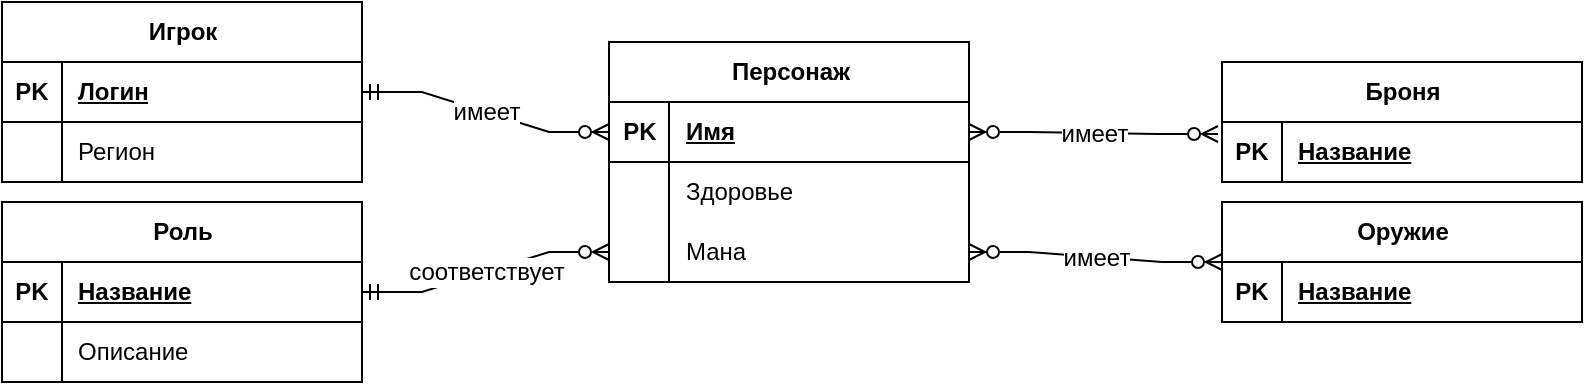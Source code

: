 <mxfile version="21.0.10" type="device" pages="5"><diagram name="Страница 1" id="w1SYt4pIVlaSCJ-WuDwp"><mxGraphModel dx="1377" dy="796" grid="1" gridSize="10" guides="1" tooltips="1" connect="1" arrows="1" fold="1" page="1" pageScale="1" pageWidth="827" pageHeight="1169" math="0" shadow="0"><root><mxCell id="0"/><mxCell id="1" parent="0"/><mxCell id="EyjjdIsxs2GkeFr1KfKb-1" value="Игрок" style="shape=table;startSize=30;container=1;collapsible=1;childLayout=tableLayout;fixedRows=1;rowLines=0;fontStyle=1;align=center;resizeLast=1;html=1;" parent="1" vertex="1"><mxGeometry x="20" y="180" width="180" height="90" as="geometry"/></mxCell><mxCell id="EyjjdIsxs2GkeFr1KfKb-2" value="" style="shape=tableRow;horizontal=0;startSize=0;swimlaneHead=0;swimlaneBody=0;fillColor=none;collapsible=0;dropTarget=0;points=[[0,0.5],[1,0.5]];portConstraint=eastwest;top=0;left=0;right=0;bottom=1;" parent="EyjjdIsxs2GkeFr1KfKb-1" vertex="1"><mxGeometry y="30" width="180" height="30" as="geometry"/></mxCell><mxCell id="EyjjdIsxs2GkeFr1KfKb-3" value="PK" style="shape=partialRectangle;connectable=0;fillColor=none;top=0;left=0;bottom=0;right=0;fontStyle=1;overflow=hidden;whiteSpace=wrap;html=1;" parent="EyjjdIsxs2GkeFr1KfKb-2" vertex="1"><mxGeometry width="30" height="30" as="geometry"><mxRectangle width="30" height="30" as="alternateBounds"/></mxGeometry></mxCell><mxCell id="EyjjdIsxs2GkeFr1KfKb-4" value="Логин" style="shape=partialRectangle;connectable=0;fillColor=none;top=0;left=0;bottom=0;right=0;align=left;spacingLeft=6;fontStyle=5;overflow=hidden;whiteSpace=wrap;html=1;" parent="EyjjdIsxs2GkeFr1KfKb-2" vertex="1"><mxGeometry x="30" width="150" height="30" as="geometry"><mxRectangle width="150" height="30" as="alternateBounds"/></mxGeometry></mxCell><mxCell id="EyjjdIsxs2GkeFr1KfKb-5" value="" style="shape=tableRow;horizontal=0;startSize=0;swimlaneHead=0;swimlaneBody=0;fillColor=none;collapsible=0;dropTarget=0;points=[[0,0.5],[1,0.5]];portConstraint=eastwest;top=0;left=0;right=0;bottom=0;" parent="EyjjdIsxs2GkeFr1KfKb-1" vertex="1"><mxGeometry y="60" width="180" height="30" as="geometry"/></mxCell><mxCell id="EyjjdIsxs2GkeFr1KfKb-6" value="" style="shape=partialRectangle;connectable=0;fillColor=none;top=0;left=0;bottom=0;right=0;editable=1;overflow=hidden;whiteSpace=wrap;html=1;" parent="EyjjdIsxs2GkeFr1KfKb-5" vertex="1"><mxGeometry width="30" height="30" as="geometry"><mxRectangle width="30" height="30" as="alternateBounds"/></mxGeometry></mxCell><mxCell id="EyjjdIsxs2GkeFr1KfKb-7" value="Регион" style="shape=partialRectangle;connectable=0;fillColor=none;top=0;left=0;bottom=0;right=0;align=left;spacingLeft=6;overflow=hidden;whiteSpace=wrap;html=1;" parent="EyjjdIsxs2GkeFr1KfKb-5" vertex="1"><mxGeometry x="30" width="150" height="30" as="geometry"><mxRectangle width="150" height="30" as="alternateBounds"/></mxGeometry></mxCell><mxCell id="EyjjdIsxs2GkeFr1KfKb-14" value="Броня" style="shape=table;startSize=30;container=1;collapsible=1;childLayout=tableLayout;fixedRows=1;rowLines=0;fontStyle=1;align=center;resizeLast=1;html=1;" parent="1" vertex="1"><mxGeometry x="630" y="210" width="180" height="60" as="geometry"/></mxCell><mxCell id="EyjjdIsxs2GkeFr1KfKb-15" value="" style="shape=tableRow;horizontal=0;startSize=0;swimlaneHead=0;swimlaneBody=0;fillColor=none;collapsible=0;dropTarget=0;points=[[0,0.5],[1,0.5]];portConstraint=eastwest;top=0;left=0;right=0;bottom=1;" parent="EyjjdIsxs2GkeFr1KfKb-14" vertex="1"><mxGeometry y="30" width="180" height="30" as="geometry"/></mxCell><mxCell id="EyjjdIsxs2GkeFr1KfKb-16" value="PK" style="shape=partialRectangle;connectable=0;fillColor=none;top=0;left=0;bottom=0;right=0;fontStyle=1;overflow=hidden;whiteSpace=wrap;html=1;" parent="EyjjdIsxs2GkeFr1KfKb-15" vertex="1"><mxGeometry width="30" height="30" as="geometry"><mxRectangle width="30" height="30" as="alternateBounds"/></mxGeometry></mxCell><mxCell id="EyjjdIsxs2GkeFr1KfKb-17" value="Название" style="shape=partialRectangle;connectable=0;fillColor=none;top=0;left=0;bottom=0;right=0;align=left;spacingLeft=6;fontStyle=5;overflow=hidden;whiteSpace=wrap;html=1;" parent="EyjjdIsxs2GkeFr1KfKb-15" vertex="1"><mxGeometry x="30" width="150" height="30" as="geometry"><mxRectangle width="150" height="30" as="alternateBounds"/></mxGeometry></mxCell><mxCell id="EyjjdIsxs2GkeFr1KfKb-27" value="Персонаж" style="shape=table;startSize=30;container=1;collapsible=1;childLayout=tableLayout;fixedRows=1;rowLines=0;fontStyle=1;align=center;resizeLast=1;html=1;" parent="1" vertex="1"><mxGeometry x="323.5" y="200" width="180" height="120" as="geometry"/></mxCell><mxCell id="EyjjdIsxs2GkeFr1KfKb-28" value="" style="shape=tableRow;horizontal=0;startSize=0;swimlaneHead=0;swimlaneBody=0;fillColor=none;collapsible=0;dropTarget=0;points=[[0,0.5],[1,0.5]];portConstraint=eastwest;top=0;left=0;right=0;bottom=1;" parent="EyjjdIsxs2GkeFr1KfKb-27" vertex="1"><mxGeometry y="30" width="180" height="30" as="geometry"/></mxCell><mxCell id="EyjjdIsxs2GkeFr1KfKb-29" value="PK" style="shape=partialRectangle;connectable=0;fillColor=none;top=0;left=0;bottom=0;right=0;fontStyle=1;overflow=hidden;whiteSpace=wrap;html=1;" parent="EyjjdIsxs2GkeFr1KfKb-28" vertex="1"><mxGeometry width="30" height="30" as="geometry"><mxRectangle width="30" height="30" as="alternateBounds"/></mxGeometry></mxCell><mxCell id="EyjjdIsxs2GkeFr1KfKb-30" value="Имя" style="shape=partialRectangle;connectable=0;fillColor=none;top=0;left=0;bottom=0;right=0;align=left;spacingLeft=6;fontStyle=5;overflow=hidden;whiteSpace=wrap;html=1;" parent="EyjjdIsxs2GkeFr1KfKb-28" vertex="1"><mxGeometry x="30" width="150" height="30" as="geometry"><mxRectangle width="150" height="30" as="alternateBounds"/></mxGeometry></mxCell><mxCell id="EyjjdIsxs2GkeFr1KfKb-31" value="" style="shape=tableRow;horizontal=0;startSize=0;swimlaneHead=0;swimlaneBody=0;fillColor=none;collapsible=0;dropTarget=0;points=[[0,0.5],[1,0.5]];portConstraint=eastwest;top=0;left=0;right=0;bottom=0;" parent="EyjjdIsxs2GkeFr1KfKb-27" vertex="1"><mxGeometry y="60" width="180" height="30" as="geometry"/></mxCell><mxCell id="EyjjdIsxs2GkeFr1KfKb-32" value="" style="shape=partialRectangle;connectable=0;fillColor=none;top=0;left=0;bottom=0;right=0;editable=1;overflow=hidden;whiteSpace=wrap;html=1;" parent="EyjjdIsxs2GkeFr1KfKb-31" vertex="1"><mxGeometry width="30" height="30" as="geometry"><mxRectangle width="30" height="30" as="alternateBounds"/></mxGeometry></mxCell><mxCell id="EyjjdIsxs2GkeFr1KfKb-33" value="Здоровье" style="shape=partialRectangle;connectable=0;fillColor=none;top=0;left=0;bottom=0;right=0;align=left;spacingLeft=6;overflow=hidden;whiteSpace=wrap;html=1;" parent="EyjjdIsxs2GkeFr1KfKb-31" vertex="1"><mxGeometry x="30" width="150" height="30" as="geometry"><mxRectangle width="150" height="30" as="alternateBounds"/></mxGeometry></mxCell><mxCell id="EyjjdIsxs2GkeFr1KfKb-34" value="" style="shape=tableRow;horizontal=0;startSize=0;swimlaneHead=0;swimlaneBody=0;fillColor=none;collapsible=0;dropTarget=0;points=[[0,0.5],[1,0.5]];portConstraint=eastwest;top=0;left=0;right=0;bottom=0;" parent="EyjjdIsxs2GkeFr1KfKb-27" vertex="1"><mxGeometry y="90" width="180" height="30" as="geometry"/></mxCell><mxCell id="EyjjdIsxs2GkeFr1KfKb-35" value="" style="shape=partialRectangle;connectable=0;fillColor=none;top=0;left=0;bottom=0;right=0;editable=1;overflow=hidden;whiteSpace=wrap;html=1;" parent="EyjjdIsxs2GkeFr1KfKb-34" vertex="1"><mxGeometry width="30" height="30" as="geometry"><mxRectangle width="30" height="30" as="alternateBounds"/></mxGeometry></mxCell><mxCell id="EyjjdIsxs2GkeFr1KfKb-36" value="Мана" style="shape=partialRectangle;connectable=0;fillColor=none;top=0;left=0;bottom=0;right=0;align=left;spacingLeft=6;overflow=hidden;whiteSpace=wrap;html=1;" parent="EyjjdIsxs2GkeFr1KfKb-34" vertex="1"><mxGeometry x="30" width="150" height="30" as="geometry"><mxRectangle width="150" height="30" as="alternateBounds"/></mxGeometry></mxCell><mxCell id="EyjjdIsxs2GkeFr1KfKb-43" value="Роль" style="shape=table;startSize=30;container=1;collapsible=1;childLayout=tableLayout;fixedRows=1;rowLines=0;fontStyle=1;align=center;resizeLast=1;html=1;" parent="1" vertex="1"><mxGeometry x="20" y="280" width="180" height="90" as="geometry"/></mxCell><mxCell id="EyjjdIsxs2GkeFr1KfKb-44" value="" style="shape=tableRow;horizontal=0;startSize=0;swimlaneHead=0;swimlaneBody=0;fillColor=none;collapsible=0;dropTarget=0;points=[[0,0.5],[1,0.5]];portConstraint=eastwest;top=0;left=0;right=0;bottom=1;" parent="EyjjdIsxs2GkeFr1KfKb-43" vertex="1"><mxGeometry y="30" width="180" height="30" as="geometry"/></mxCell><mxCell id="EyjjdIsxs2GkeFr1KfKb-45" value="PK" style="shape=partialRectangle;connectable=0;fillColor=none;top=0;left=0;bottom=0;right=0;fontStyle=1;overflow=hidden;whiteSpace=wrap;html=1;" parent="EyjjdIsxs2GkeFr1KfKb-44" vertex="1"><mxGeometry width="30" height="30" as="geometry"><mxRectangle width="30" height="30" as="alternateBounds"/></mxGeometry></mxCell><mxCell id="EyjjdIsxs2GkeFr1KfKb-46" value="Название" style="shape=partialRectangle;connectable=0;fillColor=none;top=0;left=0;bottom=0;right=0;align=left;spacingLeft=6;fontStyle=5;overflow=hidden;whiteSpace=wrap;html=1;" parent="EyjjdIsxs2GkeFr1KfKb-44" vertex="1"><mxGeometry x="30" width="150" height="30" as="geometry"><mxRectangle width="150" height="30" as="alternateBounds"/></mxGeometry></mxCell><mxCell id="EyjjdIsxs2GkeFr1KfKb-47" value="" style="shape=tableRow;horizontal=0;startSize=0;swimlaneHead=0;swimlaneBody=0;fillColor=none;collapsible=0;dropTarget=0;points=[[0,0.5],[1,0.5]];portConstraint=eastwest;top=0;left=0;right=0;bottom=0;" parent="EyjjdIsxs2GkeFr1KfKb-43" vertex="1"><mxGeometry y="60" width="180" height="30" as="geometry"/></mxCell><mxCell id="EyjjdIsxs2GkeFr1KfKb-48" value="" style="shape=partialRectangle;connectable=0;fillColor=none;top=0;left=0;bottom=0;right=0;editable=1;overflow=hidden;whiteSpace=wrap;html=1;" parent="EyjjdIsxs2GkeFr1KfKb-47" vertex="1"><mxGeometry width="30" height="30" as="geometry"><mxRectangle width="30" height="30" as="alternateBounds"/></mxGeometry></mxCell><mxCell id="EyjjdIsxs2GkeFr1KfKb-49" value="Описание" style="shape=partialRectangle;connectable=0;fillColor=none;top=0;left=0;bottom=0;right=0;align=left;spacingLeft=6;overflow=hidden;whiteSpace=wrap;html=1;" parent="EyjjdIsxs2GkeFr1KfKb-47" vertex="1"><mxGeometry x="30" width="150" height="30" as="geometry"><mxRectangle width="150" height="30" as="alternateBounds"/></mxGeometry></mxCell><mxCell id="EyjjdIsxs2GkeFr1KfKb-56" value="имеет" style="edgeStyle=entityRelationEdgeStyle;fontSize=12;html=1;endArrow=ERzeroToMany;endFill=1;rounded=0;exitX=1;exitY=0.5;exitDx=0;exitDy=0;entryX=0;entryY=0.5;entryDx=0;entryDy=0;startArrow=ERmandOne;startFill=0;" parent="1" source="EyjjdIsxs2GkeFr1KfKb-2" target="EyjjdIsxs2GkeFr1KfKb-28" edge="1"><mxGeometry width="100" height="100" relative="1" as="geometry"><mxPoint x="220" y="350" as="sourcePoint"/><mxPoint x="320" y="250" as="targetPoint"/></mxGeometry></mxCell><mxCell id="EyjjdIsxs2GkeFr1KfKb-58" value="соответствует" style="edgeStyle=entityRelationEdgeStyle;fontSize=12;html=1;endArrow=ERzeroToMany;startArrow=ERmandOne;rounded=0;exitX=1;exitY=0.5;exitDx=0;exitDy=0;entryX=0;entryY=0.5;entryDx=0;entryDy=0;startFill=0;endFill=0;" parent="1" source="EyjjdIsxs2GkeFr1KfKb-44" target="EyjjdIsxs2GkeFr1KfKb-34" edge="1"><mxGeometry width="100" height="100" relative="1" as="geometry"><mxPoint x="210" y="360" as="sourcePoint"/><mxPoint x="320.44" y="328.01" as="targetPoint"/></mxGeometry></mxCell><mxCell id="EyjjdIsxs2GkeFr1KfKb-60" value="имеет" style="edgeStyle=entityRelationEdgeStyle;fontSize=12;html=1;endArrow=ERzeroToMany;endFill=0;rounded=0;entryX=-0.011;entryY=0.2;entryDx=0;entryDy=0;exitX=1;exitY=0.5;exitDx=0;exitDy=0;startArrow=ERzeroToMany;startFill=0;entryPerimeter=0;" parent="1" source="EyjjdIsxs2GkeFr1KfKb-28" target="EyjjdIsxs2GkeFr1KfKb-15" edge="1"><mxGeometry width="100" height="100" relative="1" as="geometry"><mxPoint x="530" y="610" as="sourcePoint"/><mxPoint x="630" y="275" as="targetPoint"/></mxGeometry></mxCell><mxCell id="a-dQjaxeiq-0yc7NkOo--1" value="Оружие" style="shape=table;startSize=30;container=1;collapsible=1;childLayout=tableLayout;fixedRows=1;rowLines=0;fontStyle=1;align=center;resizeLast=1;html=1;" parent="1" vertex="1"><mxGeometry x="630" y="280" width="180" height="60" as="geometry"/></mxCell><mxCell id="a-dQjaxeiq-0yc7NkOo--2" value="" style="shape=tableRow;horizontal=0;startSize=0;swimlaneHead=0;swimlaneBody=0;fillColor=none;collapsible=0;dropTarget=0;points=[[0,0.5],[1,0.5]];portConstraint=eastwest;top=0;left=0;right=0;bottom=1;" parent="a-dQjaxeiq-0yc7NkOo--1" vertex="1"><mxGeometry y="30" width="180" height="30" as="geometry"/></mxCell><mxCell id="a-dQjaxeiq-0yc7NkOo--3" value="PK" style="shape=partialRectangle;connectable=0;fillColor=none;top=0;left=0;bottom=0;right=0;fontStyle=1;overflow=hidden;whiteSpace=wrap;html=1;" parent="a-dQjaxeiq-0yc7NkOo--2" vertex="1"><mxGeometry width="30" height="30" as="geometry"><mxRectangle width="30" height="30" as="alternateBounds"/></mxGeometry></mxCell><mxCell id="a-dQjaxeiq-0yc7NkOo--4" value="Название" style="shape=partialRectangle;connectable=0;fillColor=none;top=0;left=0;bottom=0;right=0;align=left;spacingLeft=6;fontStyle=5;overflow=hidden;whiteSpace=wrap;html=1;" parent="a-dQjaxeiq-0yc7NkOo--2" vertex="1"><mxGeometry x="30" width="150" height="30" as="geometry"><mxRectangle width="150" height="30" as="alternateBounds"/></mxGeometry></mxCell><mxCell id="a-dQjaxeiq-0yc7NkOo--14" value="имеет" style="edgeStyle=entityRelationEdgeStyle;fontSize=12;html=1;endArrow=ERzeroToMany;endFill=0;rounded=0;entryX=0;entryY=0;entryDx=0;entryDy=0;exitX=1;exitY=0.5;exitDx=0;exitDy=0;startArrow=ERzeroToMany;startFill=0;entryPerimeter=0;" parent="1" source="EyjjdIsxs2GkeFr1KfKb-34" target="a-dQjaxeiq-0yc7NkOo--2" edge="1"><mxGeometry width="100" height="100" relative="1" as="geometry"><mxPoint x="503.5" y="359" as="sourcePoint"/><mxPoint x="657.5" y="350" as="targetPoint"/></mxGeometry></mxCell></root></mxGraphModel></diagram><diagram id="WyYdsEFaNn8VGhleS_sF" name="Страница 2"><mxGraphModel dx="1377" dy="796" grid="1" gridSize="10" guides="1" tooltips="1" connect="1" arrows="1" fold="1" page="1" pageScale="1" pageWidth="827" pageHeight="1169" math="0" shadow="0"><root><mxCell id="0"/><mxCell id="1" parent="0"/><mxCell id="QTIF9RrvLtLrSULQVfRe-37" value="Игрок" style="shape=table;startSize=30;container=1;collapsible=1;childLayout=tableLayout;fixedRows=1;rowLines=0;fontStyle=1;align=center;resizeLast=1;html=1;" parent="1" vertex="1"><mxGeometry x="20" y="180" width="180" height="90" as="geometry"/></mxCell><mxCell id="QTIF9RrvLtLrSULQVfRe-38" value="" style="shape=tableRow;horizontal=0;startSize=0;swimlaneHead=0;swimlaneBody=0;fillColor=none;collapsible=0;dropTarget=0;points=[[0,0.5],[1,0.5]];portConstraint=eastwest;top=0;left=0;right=0;bottom=1;" parent="QTIF9RrvLtLrSULQVfRe-37" vertex="1"><mxGeometry y="30" width="180" height="30" as="geometry"/></mxCell><mxCell id="QTIF9RrvLtLrSULQVfRe-39" value="PK" style="shape=partialRectangle;connectable=0;fillColor=none;top=0;left=0;bottom=0;right=0;fontStyle=1;overflow=hidden;whiteSpace=wrap;html=1;" parent="QTIF9RrvLtLrSULQVfRe-38" vertex="1"><mxGeometry width="30" height="30" as="geometry"><mxRectangle width="30" height="30" as="alternateBounds"/></mxGeometry></mxCell><mxCell id="QTIF9RrvLtLrSULQVfRe-40" value="Логин" style="shape=partialRectangle;connectable=0;fillColor=none;top=0;left=0;bottom=0;right=0;align=left;spacingLeft=6;fontStyle=5;overflow=hidden;whiteSpace=wrap;html=1;" parent="QTIF9RrvLtLrSULQVfRe-38" vertex="1"><mxGeometry x="30" width="150" height="30" as="geometry"><mxRectangle width="150" height="30" as="alternateBounds"/></mxGeometry></mxCell><mxCell id="QTIF9RrvLtLrSULQVfRe-41" value="" style="shape=tableRow;horizontal=0;startSize=0;swimlaneHead=0;swimlaneBody=0;fillColor=none;collapsible=0;dropTarget=0;points=[[0,0.5],[1,0.5]];portConstraint=eastwest;top=0;left=0;right=0;bottom=0;" parent="QTIF9RrvLtLrSULQVfRe-37" vertex="1"><mxGeometry y="60" width="180" height="30" as="geometry"/></mxCell><mxCell id="QTIF9RrvLtLrSULQVfRe-42" value="" style="shape=partialRectangle;connectable=0;fillColor=none;top=0;left=0;bottom=0;right=0;editable=1;overflow=hidden;whiteSpace=wrap;html=1;" parent="QTIF9RrvLtLrSULQVfRe-41" vertex="1"><mxGeometry width="30" height="30" as="geometry"><mxRectangle width="30" height="30" as="alternateBounds"/></mxGeometry></mxCell><mxCell id="QTIF9RrvLtLrSULQVfRe-43" value="Регион" style="shape=partialRectangle;connectable=0;fillColor=none;top=0;left=0;bottom=0;right=0;align=left;spacingLeft=6;overflow=hidden;whiteSpace=wrap;html=1;" parent="QTIF9RrvLtLrSULQVfRe-41" vertex="1"><mxGeometry x="30" width="150" height="30" as="geometry"><mxRectangle width="150" height="30" as="alternateBounds"/></mxGeometry></mxCell><mxCell id="QTIF9RrvLtLrSULQVfRe-44" value="Броня" style="shape=table;startSize=30;container=1;collapsible=1;childLayout=tableLayout;fixedRows=1;rowLines=0;fontStyle=1;align=center;resizeLast=1;html=1;" parent="1" vertex="1"><mxGeometry x="870" y="210" width="180" height="60" as="geometry"/></mxCell><mxCell id="QTIF9RrvLtLrSULQVfRe-45" value="" style="shape=tableRow;horizontal=0;startSize=0;swimlaneHead=0;swimlaneBody=0;fillColor=none;collapsible=0;dropTarget=0;points=[[0,0.5],[1,0.5]];portConstraint=eastwest;top=0;left=0;right=0;bottom=1;" parent="QTIF9RrvLtLrSULQVfRe-44" vertex="1"><mxGeometry y="30" width="180" height="30" as="geometry"/></mxCell><mxCell id="QTIF9RrvLtLrSULQVfRe-46" value="PK" style="shape=partialRectangle;connectable=0;fillColor=none;top=0;left=0;bottom=0;right=0;fontStyle=1;overflow=hidden;whiteSpace=wrap;html=1;" parent="QTIF9RrvLtLrSULQVfRe-45" vertex="1"><mxGeometry width="30" height="30" as="geometry"><mxRectangle width="30" height="30" as="alternateBounds"/></mxGeometry></mxCell><mxCell id="QTIF9RrvLtLrSULQVfRe-47" value="Название" style="shape=partialRectangle;connectable=0;fillColor=none;top=0;left=0;bottom=0;right=0;align=left;spacingLeft=6;fontStyle=5;overflow=hidden;whiteSpace=wrap;html=1;" parent="QTIF9RrvLtLrSULQVfRe-45" vertex="1"><mxGeometry x="30" width="150" height="30" as="geometry"><mxRectangle width="150" height="30" as="alternateBounds"/></mxGeometry></mxCell><mxCell id="QTIF9RrvLtLrSULQVfRe-48" value="Персонаж" style="shape=table;startSize=30;container=1;collapsible=1;childLayout=tableLayout;fixedRows=1;rowLines=0;fontStyle=1;align=center;resizeLast=1;html=1;" parent="1" vertex="1"><mxGeometry x="333.5" y="210" width="180" height="180" as="geometry"/></mxCell><mxCell id="QTIF9RrvLtLrSULQVfRe-49" value="" style="shape=tableRow;horizontal=0;startSize=0;swimlaneHead=0;swimlaneBody=0;fillColor=none;collapsible=0;dropTarget=0;points=[[0,0.5],[1,0.5]];portConstraint=eastwest;top=0;left=0;right=0;bottom=1;" parent="QTIF9RrvLtLrSULQVfRe-48" vertex="1"><mxGeometry y="30" width="180" height="30" as="geometry"/></mxCell><mxCell id="QTIF9RrvLtLrSULQVfRe-50" value="PK" style="shape=partialRectangle;connectable=0;fillColor=none;top=0;left=0;bottom=0;right=0;fontStyle=1;overflow=hidden;whiteSpace=wrap;html=1;" parent="QTIF9RrvLtLrSULQVfRe-49" vertex="1"><mxGeometry width="30" height="30" as="geometry"><mxRectangle width="30" height="30" as="alternateBounds"/></mxGeometry></mxCell><mxCell id="QTIF9RrvLtLrSULQVfRe-51" value="Имя" style="shape=partialRectangle;connectable=0;fillColor=none;top=0;left=0;bottom=0;right=0;align=left;spacingLeft=6;fontStyle=5;overflow=hidden;whiteSpace=wrap;html=1;" parent="QTIF9RrvLtLrSULQVfRe-49" vertex="1"><mxGeometry x="30" width="150" height="30" as="geometry"><mxRectangle width="150" height="30" as="alternateBounds"/></mxGeometry></mxCell><mxCell id="QTIF9RrvLtLrSULQVfRe-52" value="" style="shape=tableRow;horizontal=0;startSize=0;swimlaneHead=0;swimlaneBody=0;fillColor=none;collapsible=0;dropTarget=0;points=[[0,0.5],[1,0.5]];portConstraint=eastwest;top=0;left=0;right=0;bottom=0;" parent="QTIF9RrvLtLrSULQVfRe-48" vertex="1"><mxGeometry y="60" width="180" height="30" as="geometry"/></mxCell><mxCell id="QTIF9RrvLtLrSULQVfRe-53" value="" style="shape=partialRectangle;connectable=0;fillColor=none;top=0;left=0;bottom=0;right=0;editable=1;overflow=hidden;whiteSpace=wrap;html=1;" parent="QTIF9RrvLtLrSULQVfRe-52" vertex="1"><mxGeometry width="30" height="30" as="geometry"><mxRectangle width="30" height="30" as="alternateBounds"/></mxGeometry></mxCell><mxCell id="QTIF9RrvLtLrSULQVfRe-54" value="Здоровье" style="shape=partialRectangle;connectable=0;fillColor=none;top=0;left=0;bottom=0;right=0;align=left;spacingLeft=6;overflow=hidden;whiteSpace=wrap;html=1;" parent="QTIF9RrvLtLrSULQVfRe-52" vertex="1"><mxGeometry x="30" width="150" height="30" as="geometry"><mxRectangle width="150" height="30" as="alternateBounds"/></mxGeometry></mxCell><mxCell id="QTIF9RrvLtLrSULQVfRe-55" value="" style="shape=tableRow;horizontal=0;startSize=0;swimlaneHead=0;swimlaneBody=0;fillColor=none;collapsible=0;dropTarget=0;points=[[0,0.5],[1,0.5]];portConstraint=eastwest;top=0;left=0;right=0;bottom=0;" parent="QTIF9RrvLtLrSULQVfRe-48" vertex="1"><mxGeometry y="90" width="180" height="30" as="geometry"/></mxCell><mxCell id="QTIF9RrvLtLrSULQVfRe-56" value="" style="shape=partialRectangle;connectable=0;fillColor=none;top=0;left=0;bottom=0;right=0;editable=1;overflow=hidden;whiteSpace=wrap;html=1;" parent="QTIF9RrvLtLrSULQVfRe-55" vertex="1"><mxGeometry width="30" height="30" as="geometry"><mxRectangle width="30" height="30" as="alternateBounds"/></mxGeometry></mxCell><mxCell id="QTIF9RrvLtLrSULQVfRe-57" value="Мана" style="shape=partialRectangle;connectable=0;fillColor=none;top=0;left=0;bottom=0;right=0;align=left;spacingLeft=6;overflow=hidden;whiteSpace=wrap;html=1;" parent="QTIF9RrvLtLrSULQVfRe-55" vertex="1"><mxGeometry x="30" width="150" height="30" as="geometry"><mxRectangle width="150" height="30" as="alternateBounds"/></mxGeometry></mxCell><mxCell id="Fd0YvluP7wQbQAgKdi9H-1" value="" style="shape=tableRow;horizontal=0;startSize=0;swimlaneHead=0;swimlaneBody=0;fillColor=none;collapsible=0;dropTarget=0;points=[[0,0.5],[1,0.5]];portConstraint=eastwest;top=0;left=0;right=0;bottom=0;" parent="QTIF9RrvLtLrSULQVfRe-48" vertex="1"><mxGeometry y="120" width="180" height="30" as="geometry"/></mxCell><mxCell id="Fd0YvluP7wQbQAgKdi9H-2" value="FK1" style="shape=partialRectangle;connectable=0;fillColor=none;top=0;left=0;bottom=0;right=0;fontStyle=0;overflow=hidden;whiteSpace=wrap;html=1;" parent="Fd0YvluP7wQbQAgKdi9H-1" vertex="1"><mxGeometry width="30" height="30" as="geometry"><mxRectangle width="30" height="30" as="alternateBounds"/></mxGeometry></mxCell><mxCell id="Fd0YvluP7wQbQAgKdi9H-3" value="Логин" style="shape=partialRectangle;connectable=0;fillColor=none;top=0;left=0;bottom=0;right=0;align=left;spacingLeft=6;fontStyle=0;overflow=hidden;whiteSpace=wrap;html=1;" parent="Fd0YvluP7wQbQAgKdi9H-1" vertex="1"><mxGeometry x="30" width="150" height="30" as="geometry"><mxRectangle width="150" height="30" as="alternateBounds"/></mxGeometry></mxCell><mxCell id="Fd0YvluP7wQbQAgKdi9H-4" value="" style="shape=tableRow;horizontal=0;startSize=0;swimlaneHead=0;swimlaneBody=0;fillColor=none;collapsible=0;dropTarget=0;points=[[0,0.5],[1,0.5]];portConstraint=eastwest;top=0;left=0;right=0;bottom=0;" parent="QTIF9RrvLtLrSULQVfRe-48" vertex="1"><mxGeometry y="150" width="180" height="30" as="geometry"/></mxCell><mxCell id="Fd0YvluP7wQbQAgKdi9H-5" value="FK2" style="shape=partialRectangle;connectable=0;fillColor=none;top=0;left=0;bottom=0;right=0;fontStyle=0;overflow=hidden;whiteSpace=wrap;html=1;" parent="Fd0YvluP7wQbQAgKdi9H-4" vertex="1"><mxGeometry width="30" height="30" as="geometry"><mxRectangle width="30" height="30" as="alternateBounds"/></mxGeometry></mxCell><mxCell id="Fd0YvluP7wQbQAgKdi9H-6" value="Название роли" style="shape=partialRectangle;connectable=0;fillColor=none;top=0;left=0;bottom=0;right=0;align=left;spacingLeft=6;fontStyle=0;overflow=hidden;whiteSpace=wrap;html=1;" parent="Fd0YvluP7wQbQAgKdi9H-4" vertex="1"><mxGeometry x="30" width="150" height="30" as="geometry"><mxRectangle width="150" height="30" as="alternateBounds"/></mxGeometry></mxCell><mxCell id="QTIF9RrvLtLrSULQVfRe-58" value="Роль" style="shape=table;startSize=30;container=1;collapsible=1;childLayout=tableLayout;fixedRows=1;rowLines=0;fontStyle=1;align=center;resizeLast=1;html=1;" parent="1" vertex="1"><mxGeometry x="20" y="290" width="180" height="90" as="geometry"/></mxCell><mxCell id="QTIF9RrvLtLrSULQVfRe-59" value="" style="shape=tableRow;horizontal=0;startSize=0;swimlaneHead=0;swimlaneBody=0;fillColor=none;collapsible=0;dropTarget=0;points=[[0,0.5],[1,0.5]];portConstraint=eastwest;top=0;left=0;right=0;bottom=1;" parent="QTIF9RrvLtLrSULQVfRe-58" vertex="1"><mxGeometry y="30" width="180" height="30" as="geometry"/></mxCell><mxCell id="QTIF9RrvLtLrSULQVfRe-60" value="PK" style="shape=partialRectangle;connectable=0;fillColor=none;top=0;left=0;bottom=0;right=0;fontStyle=1;overflow=hidden;whiteSpace=wrap;html=1;" parent="QTIF9RrvLtLrSULQVfRe-59" vertex="1"><mxGeometry width="30" height="30" as="geometry"><mxRectangle width="30" height="30" as="alternateBounds"/></mxGeometry></mxCell><mxCell id="QTIF9RrvLtLrSULQVfRe-61" value="Название" style="shape=partialRectangle;connectable=0;fillColor=none;top=0;left=0;bottom=0;right=0;align=left;spacingLeft=6;fontStyle=5;overflow=hidden;whiteSpace=wrap;html=1;" parent="QTIF9RrvLtLrSULQVfRe-59" vertex="1"><mxGeometry x="30" width="150" height="30" as="geometry"><mxRectangle width="150" height="30" as="alternateBounds"/></mxGeometry></mxCell><mxCell id="QTIF9RrvLtLrSULQVfRe-62" value="" style="shape=tableRow;horizontal=0;startSize=0;swimlaneHead=0;swimlaneBody=0;fillColor=none;collapsible=0;dropTarget=0;points=[[0,0.5],[1,0.5]];portConstraint=eastwest;top=0;left=0;right=0;bottom=0;" parent="QTIF9RrvLtLrSULQVfRe-58" vertex="1"><mxGeometry y="60" width="180" height="30" as="geometry"/></mxCell><mxCell id="QTIF9RrvLtLrSULQVfRe-63" value="" style="shape=partialRectangle;connectable=0;fillColor=none;top=0;left=0;bottom=0;right=0;editable=1;overflow=hidden;whiteSpace=wrap;html=1;" parent="QTIF9RrvLtLrSULQVfRe-62" vertex="1"><mxGeometry width="30" height="30" as="geometry"><mxRectangle width="30" height="30" as="alternateBounds"/></mxGeometry></mxCell><mxCell id="QTIF9RrvLtLrSULQVfRe-64" value="Описание" style="shape=partialRectangle;connectable=0;fillColor=none;top=0;left=0;bottom=0;right=0;align=left;spacingLeft=6;overflow=hidden;whiteSpace=wrap;html=1;" parent="QTIF9RrvLtLrSULQVfRe-62" vertex="1"><mxGeometry x="30" width="150" height="30" as="geometry"><mxRectangle width="150" height="30" as="alternateBounds"/></mxGeometry></mxCell><mxCell id="QTIF9RrvLtLrSULQVfRe-66" value="" style="edgeStyle=entityRelationEdgeStyle;fontSize=12;html=1;endArrow=ERzeroToMany;startArrow=ERmandOne;rounded=0;exitX=1;exitY=0.5;exitDx=0;exitDy=0;entryX=-0.003;entryY=0.233;entryDx=0;entryDy=0;startFill=0;endFill=0;entryPerimeter=0;dashed=1;" parent="1" source="QTIF9RrvLtLrSULQVfRe-59" target="Fd0YvluP7wQbQAgKdi9H-1" edge="1"><mxGeometry width="100" height="100" relative="1" as="geometry"><mxPoint x="220" y="370" as="sourcePoint"/><mxPoint x="330.44" y="338.01" as="targetPoint"/></mxGeometry></mxCell><mxCell id="QTIF9RrvLtLrSULQVfRe-67" value="" style="edgeStyle=entityRelationEdgeStyle;fontSize=12;html=1;endArrow=ERzeroToMany;endFill=0;rounded=0;entryX=0;entryY=0.5;entryDx=0;entryDy=0;exitX=1;exitY=0.5;exitDx=0;exitDy=0;startArrow=ERmandOne;startFill=0;" parent="1" source="QTIF9RrvLtLrSULQVfRe-49" target="iemM18NrSbt6VdsdYA5m-2" edge="1"><mxGeometry width="100" height="100" relative="1" as="geometry"><mxPoint x="540" y="620" as="sourcePoint"/><mxPoint x="640" y="285" as="targetPoint"/></mxGeometry></mxCell><mxCell id="QTIF9RrvLtLrSULQVfRe-68" value="Оружие" style="shape=table;startSize=30;container=1;collapsible=1;childLayout=tableLayout;fixedRows=1;rowLines=0;fontStyle=1;align=center;resizeLast=1;html=1;" parent="1" vertex="1"><mxGeometry x="870" y="330" width="180" height="60" as="geometry"/></mxCell><mxCell id="QTIF9RrvLtLrSULQVfRe-69" value="" style="shape=tableRow;horizontal=0;startSize=0;swimlaneHead=0;swimlaneBody=0;fillColor=none;collapsible=0;dropTarget=0;points=[[0,0.5],[1,0.5]];portConstraint=eastwest;top=0;left=0;right=0;bottom=1;" parent="QTIF9RrvLtLrSULQVfRe-68" vertex="1"><mxGeometry y="30" width="180" height="30" as="geometry"/></mxCell><mxCell id="QTIF9RrvLtLrSULQVfRe-70" value="PK" style="shape=partialRectangle;connectable=0;fillColor=none;top=0;left=0;bottom=0;right=0;fontStyle=1;overflow=hidden;whiteSpace=wrap;html=1;" parent="QTIF9RrvLtLrSULQVfRe-69" vertex="1"><mxGeometry width="30" height="30" as="geometry"><mxRectangle width="30" height="30" as="alternateBounds"/></mxGeometry></mxCell><mxCell id="QTIF9RrvLtLrSULQVfRe-71" value="Название" style="shape=partialRectangle;connectable=0;fillColor=none;top=0;left=0;bottom=0;right=0;align=left;spacingLeft=6;fontStyle=5;overflow=hidden;whiteSpace=wrap;html=1;" parent="QTIF9RrvLtLrSULQVfRe-69" vertex="1"><mxGeometry x="30" width="150" height="30" as="geometry"><mxRectangle width="150" height="30" as="alternateBounds"/></mxGeometry></mxCell><mxCell id="iemM18NrSbt6VdsdYA5m-1" value="Броня персонажа" style="shape=table;startSize=30;container=1;collapsible=1;childLayout=tableLayout;fixedRows=1;rowLines=0;fontStyle=1;align=center;resizeLast=1;html=1;whiteSpace=wrap;" parent="1" vertex="1"><mxGeometry x="600" y="210" width="180" height="90" as="geometry"/></mxCell><mxCell id="iemM18NrSbt6VdsdYA5m-2" value="" style="shape=tableRow;horizontal=0;startSize=0;swimlaneHead=0;swimlaneBody=0;fillColor=none;collapsible=0;dropTarget=0;points=[[0,0.5],[1,0.5]];portConstraint=eastwest;top=0;left=0;right=0;bottom=0;html=1;" parent="iemM18NrSbt6VdsdYA5m-1" vertex="1"><mxGeometry y="30" width="180" height="30" as="geometry"/></mxCell><mxCell id="iemM18NrSbt6VdsdYA5m-3" value="PK,FK1" style="shape=partialRectangle;connectable=0;fillColor=none;top=0;left=0;bottom=0;right=0;fontStyle=1;overflow=hidden;html=1;whiteSpace=wrap;" parent="iemM18NrSbt6VdsdYA5m-2" vertex="1"><mxGeometry width="60" height="30" as="geometry"><mxRectangle width="60" height="30" as="alternateBounds"/></mxGeometry></mxCell><mxCell id="iemM18NrSbt6VdsdYA5m-4" value="Имя персонажа" style="shape=partialRectangle;connectable=0;fillColor=none;top=0;left=0;bottom=0;right=0;align=left;spacingLeft=6;fontStyle=5;overflow=hidden;html=1;whiteSpace=wrap;" parent="iemM18NrSbt6VdsdYA5m-2" vertex="1"><mxGeometry x="60" width="120" height="30" as="geometry"><mxRectangle width="120" height="30" as="alternateBounds"/></mxGeometry></mxCell><mxCell id="iemM18NrSbt6VdsdYA5m-5" value="" style="shape=tableRow;horizontal=0;startSize=0;swimlaneHead=0;swimlaneBody=0;fillColor=none;collapsible=0;dropTarget=0;points=[[0,0.5],[1,0.5]];portConstraint=eastwest;top=0;left=0;right=0;bottom=1;html=1;" parent="iemM18NrSbt6VdsdYA5m-1" vertex="1"><mxGeometry y="60" width="180" height="30" as="geometry"/></mxCell><mxCell id="iemM18NrSbt6VdsdYA5m-6" value="PK,FK2" style="shape=partialRectangle;connectable=0;fillColor=none;top=0;left=0;bottom=0;right=0;fontStyle=1;overflow=hidden;html=1;whiteSpace=wrap;" parent="iemM18NrSbt6VdsdYA5m-5" vertex="1"><mxGeometry width="60" height="30" as="geometry"><mxRectangle width="60" height="30" as="alternateBounds"/></mxGeometry></mxCell><mxCell id="iemM18NrSbt6VdsdYA5m-7" value="Название брони" style="shape=partialRectangle;connectable=0;fillColor=none;top=0;left=0;bottom=0;right=0;align=left;spacingLeft=6;fontStyle=5;overflow=hidden;html=1;whiteSpace=wrap;" parent="iemM18NrSbt6VdsdYA5m-5" vertex="1"><mxGeometry x="60" width="120" height="30" as="geometry"><mxRectangle width="120" height="30" as="alternateBounds"/></mxGeometry></mxCell><mxCell id="iemM18NrSbt6VdsdYA5m-14" value="" style="edgeStyle=entityRelationEdgeStyle;fontSize=12;html=1;endArrow=ERzeroToMany;endFill=0;rounded=0;entryX=1;entryY=0.5;entryDx=0;entryDy=0;startArrow=ERmandOne;startFill=0;exitX=0;exitY=0.5;exitDx=0;exitDy=0;" parent="1" source="QTIF9RrvLtLrSULQVfRe-45" target="iemM18NrSbt6VdsdYA5m-2" edge="1"><mxGeometry width="100" height="100" relative="1" as="geometry"><mxPoint x="860" y="255" as="sourcePoint"/><mxPoint x="610" y="265" as="targetPoint"/></mxGeometry></mxCell><mxCell id="iemM18NrSbt6VdsdYA5m-15" value="Оружие персонажа" style="shape=table;startSize=30;container=1;collapsible=1;childLayout=tableLayout;fixedRows=1;rowLines=0;fontStyle=1;align=center;resizeLast=1;html=1;whiteSpace=wrap;" parent="1" vertex="1"><mxGeometry x="600" y="330" width="180" height="90" as="geometry"/></mxCell><mxCell id="iemM18NrSbt6VdsdYA5m-16" value="" style="shape=tableRow;horizontal=0;startSize=0;swimlaneHead=0;swimlaneBody=0;fillColor=none;collapsible=0;dropTarget=0;points=[[0,0.5],[1,0.5]];portConstraint=eastwest;top=0;left=0;right=0;bottom=0;html=1;" parent="iemM18NrSbt6VdsdYA5m-15" vertex="1"><mxGeometry y="30" width="180" height="30" as="geometry"/></mxCell><mxCell id="iemM18NrSbt6VdsdYA5m-17" value="PK,FK1" style="shape=partialRectangle;connectable=0;fillColor=none;top=0;left=0;bottom=0;right=0;fontStyle=1;overflow=hidden;html=1;whiteSpace=wrap;" parent="iemM18NrSbt6VdsdYA5m-16" vertex="1"><mxGeometry width="60" height="30" as="geometry"><mxRectangle width="60" height="30" as="alternateBounds"/></mxGeometry></mxCell><mxCell id="iemM18NrSbt6VdsdYA5m-18" value="Имя персонажа" style="shape=partialRectangle;connectable=0;fillColor=none;top=0;left=0;bottom=0;right=0;align=left;spacingLeft=6;fontStyle=5;overflow=hidden;html=1;whiteSpace=wrap;" parent="iemM18NrSbt6VdsdYA5m-16" vertex="1"><mxGeometry x="60" width="120" height="30" as="geometry"><mxRectangle width="120" height="30" as="alternateBounds"/></mxGeometry></mxCell><mxCell id="iemM18NrSbt6VdsdYA5m-19" value="" style="shape=tableRow;horizontal=0;startSize=0;swimlaneHead=0;swimlaneBody=0;fillColor=none;collapsible=0;dropTarget=0;points=[[0,0.5],[1,0.5]];portConstraint=eastwest;top=0;left=0;right=0;bottom=1;html=1;" parent="iemM18NrSbt6VdsdYA5m-15" vertex="1"><mxGeometry y="60" width="180" height="30" as="geometry"/></mxCell><mxCell id="iemM18NrSbt6VdsdYA5m-20" value="PK,FK2" style="shape=partialRectangle;connectable=0;fillColor=none;top=0;left=0;bottom=0;right=0;fontStyle=1;overflow=hidden;html=1;whiteSpace=wrap;" parent="iemM18NrSbt6VdsdYA5m-19" vertex="1"><mxGeometry width="60" height="30" as="geometry"><mxRectangle width="60" height="30" as="alternateBounds"/></mxGeometry></mxCell><mxCell id="iemM18NrSbt6VdsdYA5m-21" value="Название оружия" style="shape=partialRectangle;connectable=0;fillColor=none;top=0;left=0;bottom=0;right=0;align=left;spacingLeft=6;fontStyle=5;overflow=hidden;html=1;whiteSpace=wrap;" parent="iemM18NrSbt6VdsdYA5m-19" vertex="1"><mxGeometry x="60" width="120" height="30" as="geometry"><mxRectangle width="120" height="30" as="alternateBounds"/></mxGeometry></mxCell><mxCell id="iemM18NrSbt6VdsdYA5m-22" value="" style="edgeStyle=entityRelationEdgeStyle;fontSize=12;html=1;endArrow=ERzeroToMany;endFill=0;rounded=0;entryX=0;entryY=0.5;entryDx=0;entryDy=0;exitX=1;exitY=0.5;exitDx=0;exitDy=0;startArrow=ERmandOne;startFill=0;" parent="1" source="Fd0YvluP7wQbQAgKdi9H-4" target="iemM18NrSbt6VdsdYA5m-16" edge="1"><mxGeometry width="100" height="100" relative="1" as="geometry"><mxPoint x="524" y="265" as="sourcePoint"/><mxPoint x="610" y="265" as="targetPoint"/></mxGeometry></mxCell><mxCell id="iemM18NrSbt6VdsdYA5m-23" value="" style="edgeStyle=entityRelationEdgeStyle;fontSize=12;html=1;endArrow=ERzeroToMany;endFill=0;rounded=0;entryX=1;entryY=0.5;entryDx=0;entryDy=0;exitX=0;exitY=0.5;exitDx=0;exitDy=0;startArrow=ERmandOne;startFill=0;" parent="1" source="QTIF9RrvLtLrSULQVfRe-69" target="iemM18NrSbt6VdsdYA5m-16" edge="1"><mxGeometry width="100" height="100" relative="1" as="geometry"><mxPoint x="524" y="385" as="sourcePoint"/><mxPoint x="610" y="385" as="targetPoint"/></mxGeometry></mxCell><mxCell id="iemM18NrSbt6VdsdYA5m-24" value="" style="edgeStyle=entityRelationEdgeStyle;fontSize=12;html=1;endArrow=ERzeroToMany;startArrow=ERmandOne;rounded=0;exitX=1;exitY=0.5;exitDx=0;exitDy=0;entryX=0;entryY=0.5;entryDx=0;entryDy=0;startFill=0;endFill=0;dashed=1;" parent="1" source="QTIF9RrvLtLrSULQVfRe-41" target="QTIF9RrvLtLrSULQVfRe-49" edge="1"><mxGeometry width="100" height="100" relative="1" as="geometry"><mxPoint x="210" y="345" as="sourcePoint"/><mxPoint x="343" y="347" as="targetPoint"/></mxGeometry></mxCell></root></mxGraphModel></diagram><diagram id="mDp3h4DFhoNlGQ5mjpyu" name="Страница 3"><mxGraphModel dx="2204" dy="796" grid="1" gridSize="10" guides="1" tooltips="1" connect="1" arrows="1" fold="1" page="1" pageScale="1" pageWidth="827" pageHeight="1169" math="0" shadow="0"><root><mxCell id="0"/><mxCell id="1" parent="0"/><mxCell id="yd8WHlSSUuIeLeC_AzH9-1" value="Игрок" style="shape=table;startSize=30;container=1;collapsible=1;childLayout=tableLayout;fixedRows=1;rowLines=0;fontStyle=1;align=center;resizeLast=1;html=1;" parent="1" vertex="1"><mxGeometry y="180" width="180" height="90" as="geometry"/></mxCell><mxCell id="yd8WHlSSUuIeLeC_AzH9-2" value="" style="shape=tableRow;horizontal=0;startSize=0;swimlaneHead=0;swimlaneBody=0;fillColor=none;collapsible=0;dropTarget=0;points=[[0,0.5],[1,0.5]];portConstraint=eastwest;top=0;left=0;right=0;bottom=1;" parent="yd8WHlSSUuIeLeC_AzH9-1" vertex="1"><mxGeometry y="30" width="180" height="30" as="geometry"/></mxCell><mxCell id="yd8WHlSSUuIeLeC_AzH9-3" value="PK" style="shape=partialRectangle;connectable=0;fillColor=none;top=0;left=0;bottom=0;right=0;fontStyle=1;overflow=hidden;whiteSpace=wrap;html=1;" parent="yd8WHlSSUuIeLeC_AzH9-2" vertex="1"><mxGeometry width="30" height="30" as="geometry"><mxRectangle width="30" height="30" as="alternateBounds"/></mxGeometry></mxCell><mxCell id="yd8WHlSSUuIeLeC_AzH9-4" value="+Логин: nvarchar(20)" style="shape=partialRectangle;connectable=0;fillColor=none;top=0;left=0;bottom=0;right=0;align=left;spacingLeft=6;fontStyle=5;overflow=hidden;whiteSpace=wrap;html=1;" parent="yd8WHlSSUuIeLeC_AzH9-2" vertex="1"><mxGeometry x="30" width="150" height="30" as="geometry"><mxRectangle width="150" height="30" as="alternateBounds"/></mxGeometry></mxCell><mxCell id="yd8WHlSSUuIeLeC_AzH9-5" value="" style="shape=tableRow;horizontal=0;startSize=0;swimlaneHead=0;swimlaneBody=0;fillColor=none;collapsible=0;dropTarget=0;points=[[0,0.5],[1,0.5]];portConstraint=eastwest;top=0;left=0;right=0;bottom=0;" parent="yd8WHlSSUuIeLeC_AzH9-1" vertex="1"><mxGeometry y="60" width="180" height="30" as="geometry"/></mxCell><mxCell id="yd8WHlSSUuIeLeC_AzH9-6" value="" style="shape=partialRectangle;connectable=0;fillColor=none;top=0;left=0;bottom=0;right=0;editable=1;overflow=hidden;whiteSpace=wrap;html=1;" parent="yd8WHlSSUuIeLeC_AzH9-5" vertex="1"><mxGeometry width="30" height="30" as="geometry"><mxRectangle width="30" height="30" as="alternateBounds"/></mxGeometry></mxCell><mxCell id="yd8WHlSSUuIeLeC_AzH9-7" value="+Регион:&amp;nbsp;nvarchar(20)" style="shape=partialRectangle;connectable=0;fillColor=none;top=0;left=0;bottom=0;right=0;align=left;spacingLeft=6;overflow=hidden;whiteSpace=wrap;html=1;" parent="yd8WHlSSUuIeLeC_AzH9-5" vertex="1"><mxGeometry x="30" width="150" height="30" as="geometry"><mxRectangle width="150" height="30" as="alternateBounds"/></mxGeometry></mxCell><mxCell id="yd8WHlSSUuIeLeC_AzH9-8" value="Броня" style="shape=table;startSize=30;container=1;collapsible=1;childLayout=tableLayout;fixedRows=1;rowLines=0;fontStyle=1;align=center;resizeLast=1;html=1;" parent="1" vertex="1"><mxGeometry x="930" y="210" width="200" height="60" as="geometry"/></mxCell><mxCell id="yd8WHlSSUuIeLeC_AzH9-9" value="" style="shape=tableRow;horizontal=0;startSize=0;swimlaneHead=0;swimlaneBody=0;fillColor=none;collapsible=0;dropTarget=0;points=[[0,0.5],[1,0.5]];portConstraint=eastwest;top=0;left=0;right=0;bottom=1;" parent="yd8WHlSSUuIeLeC_AzH9-8" vertex="1"><mxGeometry y="30" width="200" height="30" as="geometry"/></mxCell><mxCell id="yd8WHlSSUuIeLeC_AzH9-10" value="PK" style="shape=partialRectangle;connectable=0;fillColor=none;top=0;left=0;bottom=0;right=0;fontStyle=1;overflow=hidden;whiteSpace=wrap;html=1;" parent="yd8WHlSSUuIeLeC_AzH9-9" vertex="1"><mxGeometry width="30" height="30" as="geometry"><mxRectangle width="30" height="30" as="alternateBounds"/></mxGeometry></mxCell><mxCell id="yd8WHlSSUuIeLeC_AzH9-11" value="+Название: nvarchar(20)" style="shape=partialRectangle;connectable=0;fillColor=none;top=0;left=0;bottom=0;right=0;align=left;spacingLeft=6;fontStyle=5;overflow=hidden;whiteSpace=wrap;html=1;" parent="yd8WHlSSUuIeLeC_AzH9-9" vertex="1"><mxGeometry x="30" width="170" height="30" as="geometry"><mxRectangle width="170" height="30" as="alternateBounds"/></mxGeometry></mxCell><mxCell id="yd8WHlSSUuIeLeC_AzH9-12" value="Персонаж" style="shape=table;startSize=30;container=1;collapsible=1;childLayout=tableLayout;fixedRows=1;rowLines=0;fontStyle=1;align=center;resizeLast=1;html=1;" parent="1" vertex="1"><mxGeometry x="300" y="210" width="206.5" height="180" as="geometry"/></mxCell><mxCell id="yd8WHlSSUuIeLeC_AzH9-13" value="" style="shape=tableRow;horizontal=0;startSize=0;swimlaneHead=0;swimlaneBody=0;fillColor=none;collapsible=0;dropTarget=0;points=[[0,0.5],[1,0.5]];portConstraint=eastwest;top=0;left=0;right=0;bottom=1;" parent="yd8WHlSSUuIeLeC_AzH9-12" vertex="1"><mxGeometry y="30" width="206.5" height="30" as="geometry"/></mxCell><mxCell id="yd8WHlSSUuIeLeC_AzH9-14" value="PK" style="shape=partialRectangle;connectable=0;fillColor=none;top=0;left=0;bottom=0;right=0;fontStyle=1;overflow=hidden;whiteSpace=wrap;html=1;" parent="yd8WHlSSUuIeLeC_AzH9-13" vertex="1"><mxGeometry width="30" height="30" as="geometry"><mxRectangle width="30" height="30" as="alternateBounds"/></mxGeometry></mxCell><mxCell id="yd8WHlSSUuIeLeC_AzH9-15" value="+Имя: nvarchar(20)" style="shape=partialRectangle;connectable=0;fillColor=none;top=0;left=0;bottom=0;right=0;align=left;spacingLeft=6;fontStyle=5;overflow=hidden;whiteSpace=wrap;html=1;" parent="yd8WHlSSUuIeLeC_AzH9-13" vertex="1"><mxGeometry x="30" width="176.5" height="30" as="geometry"><mxRectangle width="176.5" height="30" as="alternateBounds"/></mxGeometry></mxCell><mxCell id="yd8WHlSSUuIeLeC_AzH9-16" value="" style="shape=tableRow;horizontal=0;startSize=0;swimlaneHead=0;swimlaneBody=0;fillColor=none;collapsible=0;dropTarget=0;points=[[0,0.5],[1,0.5]];portConstraint=eastwest;top=0;left=0;right=0;bottom=0;" parent="yd8WHlSSUuIeLeC_AzH9-12" vertex="1"><mxGeometry y="60" width="206.5" height="30" as="geometry"/></mxCell><mxCell id="yd8WHlSSUuIeLeC_AzH9-17" value="" style="shape=partialRectangle;connectable=0;fillColor=none;top=0;left=0;bottom=0;right=0;editable=1;overflow=hidden;whiteSpace=wrap;html=1;" parent="yd8WHlSSUuIeLeC_AzH9-16" vertex="1"><mxGeometry width="30" height="30" as="geometry"><mxRectangle width="30" height="30" as="alternateBounds"/></mxGeometry></mxCell><mxCell id="yd8WHlSSUuIeLeC_AzH9-18" value="+Здоровье: int" style="shape=partialRectangle;connectable=0;fillColor=none;top=0;left=0;bottom=0;right=0;align=left;spacingLeft=6;overflow=hidden;whiteSpace=wrap;html=1;" parent="yd8WHlSSUuIeLeC_AzH9-16" vertex="1"><mxGeometry x="30" width="176.5" height="30" as="geometry"><mxRectangle width="176.5" height="30" as="alternateBounds"/></mxGeometry></mxCell><mxCell id="yd8WHlSSUuIeLeC_AzH9-19" value="" style="shape=tableRow;horizontal=0;startSize=0;swimlaneHead=0;swimlaneBody=0;fillColor=none;collapsible=0;dropTarget=0;points=[[0,0.5],[1,0.5]];portConstraint=eastwest;top=0;left=0;right=0;bottom=0;" parent="yd8WHlSSUuIeLeC_AzH9-12" vertex="1"><mxGeometry y="90" width="206.5" height="30" as="geometry"/></mxCell><mxCell id="yd8WHlSSUuIeLeC_AzH9-20" value="" style="shape=partialRectangle;connectable=0;fillColor=none;top=0;left=0;bottom=0;right=0;editable=1;overflow=hidden;whiteSpace=wrap;html=1;" parent="yd8WHlSSUuIeLeC_AzH9-19" vertex="1"><mxGeometry width="30" height="30" as="geometry"><mxRectangle width="30" height="30" as="alternateBounds"/></mxGeometry></mxCell><mxCell id="yd8WHlSSUuIeLeC_AzH9-21" value="+Мана: smallint" style="shape=partialRectangle;connectable=0;fillColor=none;top=0;left=0;bottom=0;right=0;align=left;spacingLeft=6;overflow=hidden;whiteSpace=wrap;html=1;" parent="yd8WHlSSUuIeLeC_AzH9-19" vertex="1"><mxGeometry x="30" width="176.5" height="30" as="geometry"><mxRectangle width="176.5" height="30" as="alternateBounds"/></mxGeometry></mxCell><mxCell id="yd8WHlSSUuIeLeC_AzH9-22" value="" style="shape=tableRow;horizontal=0;startSize=0;swimlaneHead=0;swimlaneBody=0;fillColor=none;collapsible=0;dropTarget=0;points=[[0,0.5],[1,0.5]];portConstraint=eastwest;top=0;left=0;right=0;bottom=0;" parent="yd8WHlSSUuIeLeC_AzH9-12" vertex="1"><mxGeometry y="120" width="206.5" height="30" as="geometry"/></mxCell><mxCell id="yd8WHlSSUuIeLeC_AzH9-23" value="FK1" style="shape=partialRectangle;connectable=0;fillColor=none;top=0;left=0;bottom=0;right=0;fontStyle=0;overflow=hidden;whiteSpace=wrap;html=1;" parent="yd8WHlSSUuIeLeC_AzH9-22" vertex="1"><mxGeometry width="30" height="30" as="geometry"><mxRectangle width="30" height="30" as="alternateBounds"/></mxGeometry></mxCell><mxCell id="yd8WHlSSUuIeLeC_AzH9-24" value="+Логин игрока: nvarchar(20)" style="shape=partialRectangle;connectable=0;fillColor=none;top=0;left=0;bottom=0;right=0;align=left;spacingLeft=6;fontStyle=0;overflow=hidden;whiteSpace=wrap;html=1;" parent="yd8WHlSSUuIeLeC_AzH9-22" vertex="1"><mxGeometry x="30" width="176.5" height="30" as="geometry"><mxRectangle width="176.5" height="30" as="alternateBounds"/></mxGeometry></mxCell><mxCell id="yd8WHlSSUuIeLeC_AzH9-25" value="" style="shape=tableRow;horizontal=0;startSize=0;swimlaneHead=0;swimlaneBody=0;fillColor=none;collapsible=0;dropTarget=0;points=[[0,0.5],[1,0.5]];portConstraint=eastwest;top=0;left=0;right=0;bottom=0;" parent="yd8WHlSSUuIeLeC_AzH9-12" vertex="1"><mxGeometry y="150" width="206.5" height="30" as="geometry"/></mxCell><mxCell id="yd8WHlSSUuIeLeC_AzH9-26" value="FK" style="shape=partialRectangle;connectable=0;fillColor=none;top=0;left=0;bottom=0;right=0;fontStyle=0;overflow=hidden;whiteSpace=wrap;html=1;" parent="yd8WHlSSUuIeLeC_AzH9-25" vertex="1"><mxGeometry width="30" height="30" as="geometry"><mxRectangle width="30" height="30" as="alternateBounds"/></mxGeometry></mxCell><mxCell id="yd8WHlSSUuIeLeC_AzH9-27" value="+Название роли: nvarchar(20)" style="shape=partialRectangle;connectable=0;fillColor=none;top=0;left=0;bottom=0;right=0;align=left;spacingLeft=6;fontStyle=0;overflow=hidden;whiteSpace=wrap;html=1;" parent="yd8WHlSSUuIeLeC_AzH9-25" vertex="1"><mxGeometry x="30" width="176.5" height="30" as="geometry"><mxRectangle width="176.5" height="30" as="alternateBounds"/></mxGeometry></mxCell><mxCell id="yd8WHlSSUuIeLeC_AzH9-28" value="Роль" style="shape=table;startSize=30;container=1;collapsible=1;childLayout=tableLayout;fixedRows=1;rowLines=0;fontStyle=1;align=center;resizeLast=1;html=1;" parent="1" vertex="1"><mxGeometry x="-20" y="290" width="200" height="90" as="geometry"/></mxCell><mxCell id="yd8WHlSSUuIeLeC_AzH9-29" value="" style="shape=tableRow;horizontal=0;startSize=0;swimlaneHead=0;swimlaneBody=0;fillColor=none;collapsible=0;dropTarget=0;points=[[0,0.5],[1,0.5]];portConstraint=eastwest;top=0;left=0;right=0;bottom=1;" parent="yd8WHlSSUuIeLeC_AzH9-28" vertex="1"><mxGeometry y="30" width="200" height="30" as="geometry"/></mxCell><mxCell id="yd8WHlSSUuIeLeC_AzH9-30" value="PK" style="shape=partialRectangle;connectable=0;fillColor=none;top=0;left=0;bottom=0;right=0;fontStyle=1;overflow=hidden;whiteSpace=wrap;html=1;" parent="yd8WHlSSUuIeLeC_AzH9-29" vertex="1"><mxGeometry width="30" height="30" as="geometry"><mxRectangle width="30" height="30" as="alternateBounds"/></mxGeometry></mxCell><mxCell id="yd8WHlSSUuIeLeC_AzH9-31" value="+Название: nvarchar(20)" style="shape=partialRectangle;connectable=0;fillColor=none;top=0;left=0;bottom=0;right=0;align=left;spacingLeft=6;fontStyle=5;overflow=hidden;whiteSpace=wrap;html=1;" parent="yd8WHlSSUuIeLeC_AzH9-29" vertex="1"><mxGeometry x="30" width="170" height="30" as="geometry"><mxRectangle width="170" height="30" as="alternateBounds"/></mxGeometry></mxCell><mxCell id="yd8WHlSSUuIeLeC_AzH9-32" value="" style="shape=tableRow;horizontal=0;startSize=0;swimlaneHead=0;swimlaneBody=0;fillColor=none;collapsible=0;dropTarget=0;points=[[0,0.5],[1,0.5]];portConstraint=eastwest;top=0;left=0;right=0;bottom=0;" parent="yd8WHlSSUuIeLeC_AzH9-28" vertex="1"><mxGeometry y="60" width="200" height="30" as="geometry"/></mxCell><mxCell id="yd8WHlSSUuIeLeC_AzH9-33" value="" style="shape=partialRectangle;connectable=0;fillColor=none;top=0;left=0;bottom=0;right=0;editable=1;overflow=hidden;whiteSpace=wrap;html=1;" parent="yd8WHlSSUuIeLeC_AzH9-32" vertex="1"><mxGeometry width="30" height="30" as="geometry"><mxRectangle width="30" height="30" as="alternateBounds"/></mxGeometry></mxCell><mxCell id="yd8WHlSSUuIeLeC_AzH9-34" value="+Описание: nvarchar(500)" style="shape=partialRectangle;connectable=0;fillColor=none;top=0;left=0;bottom=0;right=0;align=left;spacingLeft=6;overflow=hidden;whiteSpace=wrap;html=1;" parent="yd8WHlSSUuIeLeC_AzH9-32" vertex="1"><mxGeometry x="30" width="170" height="30" as="geometry"><mxRectangle width="170" height="30" as="alternateBounds"/></mxGeometry></mxCell><mxCell id="yd8WHlSSUuIeLeC_AzH9-35" value="" style="edgeStyle=entityRelationEdgeStyle;fontSize=12;html=1;endArrow=ERzeroToMany;startArrow=ERmandOne;rounded=0;exitX=1;exitY=0.5;exitDx=0;exitDy=0;entryX=-0.003;entryY=0.233;entryDx=0;entryDy=0;startFill=0;endFill=0;entryPerimeter=0;dashed=1;" parent="1" source="yd8WHlSSUuIeLeC_AzH9-29" target="yd8WHlSSUuIeLeC_AzH9-22" edge="1"><mxGeometry width="100" height="100" relative="1" as="geometry"><mxPoint x="220" y="370" as="sourcePoint"/><mxPoint x="330.44" y="338.01" as="targetPoint"/></mxGeometry></mxCell><mxCell id="yd8WHlSSUuIeLeC_AzH9-36" value="" style="edgeStyle=entityRelationEdgeStyle;fontSize=12;html=1;endArrow=ERzeroToMany;endFill=0;rounded=0;entryX=0;entryY=0.5;entryDx=0;entryDy=0;exitX=1;exitY=0.5;exitDx=0;exitDy=0;startArrow=ERmandOne;startFill=0;" parent="1" source="yd8WHlSSUuIeLeC_AzH9-13" target="yd8WHlSSUuIeLeC_AzH9-42" edge="1"><mxGeometry width="100" height="100" relative="1" as="geometry"><mxPoint x="540" y="620" as="sourcePoint"/><mxPoint x="640" y="285" as="targetPoint"/></mxGeometry></mxCell><mxCell id="yd8WHlSSUuIeLeC_AzH9-37" value="Оружие" style="shape=table;startSize=30;container=1;collapsible=1;childLayout=tableLayout;fixedRows=1;rowLines=0;fontStyle=1;align=center;resizeLast=1;html=1;" parent="1" vertex="1"><mxGeometry x="930" y="330" width="200" height="60" as="geometry"/></mxCell><mxCell id="yd8WHlSSUuIeLeC_AzH9-38" value="" style="shape=tableRow;horizontal=0;startSize=0;swimlaneHead=0;swimlaneBody=0;fillColor=none;collapsible=0;dropTarget=0;points=[[0,0.5],[1,0.5]];portConstraint=eastwest;top=0;left=0;right=0;bottom=1;" parent="yd8WHlSSUuIeLeC_AzH9-37" vertex="1"><mxGeometry y="30" width="200" height="30" as="geometry"/></mxCell><mxCell id="yd8WHlSSUuIeLeC_AzH9-39" value="PK" style="shape=partialRectangle;connectable=0;fillColor=none;top=0;left=0;bottom=0;right=0;fontStyle=1;overflow=hidden;whiteSpace=wrap;html=1;" parent="yd8WHlSSUuIeLeC_AzH9-38" vertex="1"><mxGeometry width="30" height="30" as="geometry"><mxRectangle width="30" height="30" as="alternateBounds"/></mxGeometry></mxCell><mxCell id="yd8WHlSSUuIeLeC_AzH9-40" value="+Название: nvarchar(20)" style="shape=partialRectangle;connectable=0;fillColor=none;top=0;left=0;bottom=0;right=0;align=left;spacingLeft=6;fontStyle=5;overflow=hidden;whiteSpace=wrap;html=1;" parent="yd8WHlSSUuIeLeC_AzH9-38" vertex="1"><mxGeometry x="30" width="170" height="30" as="geometry"><mxRectangle width="170" height="30" as="alternateBounds"/></mxGeometry></mxCell><mxCell id="yd8WHlSSUuIeLeC_AzH9-41" value="Броня персонажа" style="shape=table;startSize=30;container=1;collapsible=1;childLayout=tableLayout;fixedRows=1;rowLines=0;fontStyle=1;align=center;resizeLast=1;html=1;whiteSpace=wrap;" parent="1" vertex="1"><mxGeometry x="585" y="210" width="265" height="90" as="geometry"/></mxCell><mxCell id="yd8WHlSSUuIeLeC_AzH9-42" value="" style="shape=tableRow;horizontal=0;startSize=0;swimlaneHead=0;swimlaneBody=0;fillColor=none;collapsible=0;dropTarget=0;points=[[0,0.5],[1,0.5]];portConstraint=eastwest;top=0;left=0;right=0;bottom=0;html=1;" parent="yd8WHlSSUuIeLeC_AzH9-41" vertex="1"><mxGeometry y="30" width="265" height="30" as="geometry"/></mxCell><mxCell id="yd8WHlSSUuIeLeC_AzH9-43" value="PK,FK1" style="shape=partialRectangle;connectable=0;fillColor=none;top=0;left=0;bottom=0;right=0;fontStyle=1;overflow=hidden;html=1;whiteSpace=wrap;" parent="yd8WHlSSUuIeLeC_AzH9-42" vertex="1"><mxGeometry width="60" height="30" as="geometry"><mxRectangle width="60" height="30" as="alternateBounds"/></mxGeometry></mxCell><mxCell id="yd8WHlSSUuIeLeC_AzH9-44" value="+Имя персонажа: nvarchar(20)" style="shape=partialRectangle;connectable=0;fillColor=none;top=0;left=0;bottom=0;right=0;align=left;spacingLeft=6;fontStyle=5;overflow=hidden;html=1;whiteSpace=wrap;" parent="yd8WHlSSUuIeLeC_AzH9-42" vertex="1"><mxGeometry x="60" width="205" height="30" as="geometry"><mxRectangle width="205" height="30" as="alternateBounds"/></mxGeometry></mxCell><mxCell id="yd8WHlSSUuIeLeC_AzH9-45" value="" style="shape=tableRow;horizontal=0;startSize=0;swimlaneHead=0;swimlaneBody=0;fillColor=none;collapsible=0;dropTarget=0;points=[[0,0.5],[1,0.5]];portConstraint=eastwest;top=0;left=0;right=0;bottom=1;html=1;" parent="yd8WHlSSUuIeLeC_AzH9-41" vertex="1"><mxGeometry y="60" width="265" height="30" as="geometry"/></mxCell><mxCell id="yd8WHlSSUuIeLeC_AzH9-46" value="PK,FK2" style="shape=partialRectangle;connectable=0;fillColor=none;top=0;left=0;bottom=0;right=0;fontStyle=1;overflow=hidden;html=1;whiteSpace=wrap;" parent="yd8WHlSSUuIeLeC_AzH9-45" vertex="1"><mxGeometry width="60" height="30" as="geometry"><mxRectangle width="60" height="30" as="alternateBounds"/></mxGeometry></mxCell><mxCell id="yd8WHlSSUuIeLeC_AzH9-47" value="+Название брони: nvarchar(20)" style="shape=partialRectangle;connectable=0;fillColor=none;top=0;left=0;bottom=0;right=0;align=left;spacingLeft=6;fontStyle=5;overflow=hidden;html=1;whiteSpace=wrap;" parent="yd8WHlSSUuIeLeC_AzH9-45" vertex="1"><mxGeometry x="60" width="205" height="30" as="geometry"><mxRectangle width="205" height="30" as="alternateBounds"/></mxGeometry></mxCell><mxCell id="yd8WHlSSUuIeLeC_AzH9-48" value="" style="edgeStyle=entityRelationEdgeStyle;fontSize=12;html=1;endArrow=ERzeroToMany;endFill=0;rounded=0;entryX=1;entryY=0.5;entryDx=0;entryDy=0;startArrow=ERmandOne;startFill=0;exitX=0;exitY=0.5;exitDx=0;exitDy=0;" parent="1" source="yd8WHlSSUuIeLeC_AzH9-9" target="yd8WHlSSUuIeLeC_AzH9-42" edge="1"><mxGeometry width="100" height="100" relative="1" as="geometry"><mxPoint x="860" y="255" as="sourcePoint"/><mxPoint x="610" y="265" as="targetPoint"/></mxGeometry></mxCell><mxCell id="yd8WHlSSUuIeLeC_AzH9-49" value="Оружие персонажа" style="shape=table;startSize=30;container=1;collapsible=1;childLayout=tableLayout;fixedRows=1;rowLines=0;fontStyle=1;align=center;resizeLast=1;html=1;whiteSpace=wrap;" parent="1" vertex="1"><mxGeometry x="580" y="330" width="260" height="90" as="geometry"/></mxCell><mxCell id="yd8WHlSSUuIeLeC_AzH9-50" value="" style="shape=tableRow;horizontal=0;startSize=0;swimlaneHead=0;swimlaneBody=0;fillColor=none;collapsible=0;dropTarget=0;points=[[0,0.5],[1,0.5]];portConstraint=eastwest;top=0;left=0;right=0;bottom=0;html=1;" parent="yd8WHlSSUuIeLeC_AzH9-49" vertex="1"><mxGeometry y="30" width="260" height="30" as="geometry"/></mxCell><mxCell id="yd8WHlSSUuIeLeC_AzH9-51" value="PK,FK1" style="shape=partialRectangle;connectable=0;fillColor=none;top=0;left=0;bottom=0;right=0;fontStyle=1;overflow=hidden;html=1;whiteSpace=wrap;" parent="yd8WHlSSUuIeLeC_AzH9-50" vertex="1"><mxGeometry width="60" height="30" as="geometry"><mxRectangle width="60" height="30" as="alternateBounds"/></mxGeometry></mxCell><mxCell id="yd8WHlSSUuIeLeC_AzH9-52" value="+Имя персонажа: nvarchar(20)" style="shape=partialRectangle;connectable=0;fillColor=none;top=0;left=0;bottom=0;right=0;align=left;spacingLeft=6;fontStyle=5;overflow=hidden;html=1;whiteSpace=wrap;" parent="yd8WHlSSUuIeLeC_AzH9-50" vertex="1"><mxGeometry x="60" width="200" height="30" as="geometry"><mxRectangle width="200" height="30" as="alternateBounds"/></mxGeometry></mxCell><mxCell id="yd8WHlSSUuIeLeC_AzH9-53" value="" style="shape=tableRow;horizontal=0;startSize=0;swimlaneHead=0;swimlaneBody=0;fillColor=none;collapsible=0;dropTarget=0;points=[[0,0.5],[1,0.5]];portConstraint=eastwest;top=0;left=0;right=0;bottom=1;html=1;" parent="yd8WHlSSUuIeLeC_AzH9-49" vertex="1"><mxGeometry y="60" width="260" height="30" as="geometry"/></mxCell><mxCell id="yd8WHlSSUuIeLeC_AzH9-54" value="PK,FK2" style="shape=partialRectangle;connectable=0;fillColor=none;top=0;left=0;bottom=0;right=0;fontStyle=1;overflow=hidden;html=1;whiteSpace=wrap;" parent="yd8WHlSSUuIeLeC_AzH9-53" vertex="1"><mxGeometry width="60" height="30" as="geometry"><mxRectangle width="60" height="30" as="alternateBounds"/></mxGeometry></mxCell><mxCell id="yd8WHlSSUuIeLeC_AzH9-55" value="+Название брони: nvarchar(20)" style="shape=partialRectangle;connectable=0;fillColor=none;top=0;left=0;bottom=0;right=0;align=left;spacingLeft=6;fontStyle=5;overflow=hidden;html=1;whiteSpace=wrap;" parent="yd8WHlSSUuIeLeC_AzH9-53" vertex="1"><mxGeometry x="60" width="200" height="30" as="geometry"><mxRectangle width="200" height="30" as="alternateBounds"/></mxGeometry></mxCell><mxCell id="yd8WHlSSUuIeLeC_AzH9-56" value="" style="edgeStyle=entityRelationEdgeStyle;fontSize=12;html=1;endArrow=ERzeroToMany;endFill=0;rounded=0;entryX=0;entryY=0.5;entryDx=0;entryDy=0;exitX=1;exitY=0.5;exitDx=0;exitDy=0;startArrow=ERmandOne;startFill=0;" parent="1" source="yd8WHlSSUuIeLeC_AzH9-25" target="yd8WHlSSUuIeLeC_AzH9-50" edge="1"><mxGeometry width="100" height="100" relative="1" as="geometry"><mxPoint x="524" y="265" as="sourcePoint"/><mxPoint x="610" y="265" as="targetPoint"/></mxGeometry></mxCell><mxCell id="yd8WHlSSUuIeLeC_AzH9-57" value="" style="edgeStyle=entityRelationEdgeStyle;fontSize=12;html=1;endArrow=ERzeroToMany;endFill=0;rounded=0;entryX=1;entryY=0.5;entryDx=0;entryDy=0;exitX=0;exitY=0.5;exitDx=0;exitDy=0;startArrow=ERmandOne;startFill=0;" parent="1" source="yd8WHlSSUuIeLeC_AzH9-38" target="yd8WHlSSUuIeLeC_AzH9-50" edge="1"><mxGeometry width="100" height="100" relative="1" as="geometry"><mxPoint x="524" y="385" as="sourcePoint"/><mxPoint x="610" y="385" as="targetPoint"/></mxGeometry></mxCell><mxCell id="yd8WHlSSUuIeLeC_AzH9-58" value="" style="edgeStyle=entityRelationEdgeStyle;fontSize=12;html=1;endArrow=ERzeroToMany;startArrow=ERmandOne;rounded=0;exitX=1;exitY=0.5;exitDx=0;exitDy=0;entryX=0;entryY=0.5;entryDx=0;entryDy=0;startFill=0;endFill=0;dashed=1;" parent="1" source="yd8WHlSSUuIeLeC_AzH9-5" target="yd8WHlSSUuIeLeC_AzH9-13" edge="1"><mxGeometry width="100" height="100" relative="1" as="geometry"><mxPoint x="210" y="345" as="sourcePoint"/><mxPoint x="343" y="347" as="targetPoint"/></mxGeometry></mxCell></root></mxGraphModel></diagram><diagram id="eGpY5CEalkrJ-qXJj-MB" name="Страница 4"><mxGraphModel dx="2204" dy="796" grid="1" gridSize="10" guides="1" tooltips="1" connect="1" arrows="1" fold="1" page="1" pageScale="1" pageWidth="827" pageHeight="1169" math="0" shadow="0"><root><mxCell id="0"/><mxCell id="1" parent="0"/><mxCell id="zKfrjbHN_ch38avO25os-37" value="имеет" style="shape=rhombus;perimeter=rhombusPerimeter;whiteSpace=wrap;html=1;align=center;" parent="1" vertex="1"><mxGeometry x="20" y="115" width="120" height="60" as="geometry"/></mxCell><mxCell id="zKfrjbHN_ch38avO25os-40" value="соответствует" style="shape=rhombus;perimeter=rhombusPerimeter;whiteSpace=wrap;html=1;align=center;" parent="1" vertex="1"><mxGeometry x="20" y="210" width="120" height="60" as="geometry"/></mxCell><mxCell id="zKfrjbHN_ch38avO25os-44" value="имеет" style="shape=rhombus;perimeter=rhombusPerimeter;whiteSpace=wrap;html=1;align=center;" parent="1" vertex="1"><mxGeometry x="470" y="105" width="120" height="60" as="geometry"/></mxCell><mxCell id="zKfrjbHN_ch38avO25os-45" value="имеет" style="shape=rhombus;perimeter=rhombusPerimeter;whiteSpace=wrap;html=1;align=center;" parent="1" vertex="1"><mxGeometry x="470" y="200" width="120" height="60" as="geometry"/></mxCell><mxCell id="ppyuZMK-cIcM2IT4BTVb-1" value="Персонаж" style="whiteSpace=wrap;html=1;align=center;" parent="1" vertex="1"><mxGeometry x="220" y="110" width="180" height="140" as="geometry"/></mxCell><mxCell id="ppyuZMK-cIcM2IT4BTVb-2" value="Роль" style="whiteSpace=wrap;html=1;align=center;" parent="1" vertex="1"><mxGeometry x="-140" y="220" width="100" height="40" as="geometry"/></mxCell><mxCell id="ppyuZMK-cIcM2IT4BTVb-5" value="Броня" style="whiteSpace=wrap;html=1;align=center;" parent="1" vertex="1"><mxGeometry x="670" y="115" width="100" height="40" as="geometry"/></mxCell><mxCell id="ppyuZMK-cIcM2IT4BTVb-6" value="Оружие" style="whiteSpace=wrap;html=1;align=center;" parent="1" vertex="1"><mxGeometry x="670" y="210" width="100" height="40" as="geometry"/></mxCell><mxCell id="ppyuZMK-cIcM2IT4BTVb-11" value="Игрок" style="whiteSpace=wrap;html=1;align=center;" parent="1" vertex="1"><mxGeometry x="-140" y="125" width="100" height="40" as="geometry"/></mxCell><mxCell id="nAfu6cS3fIx2NcurdORU-1" value="" style="shape=link;html=1;rounded=0;exitX=0;exitY=0.5;exitDx=0;exitDy=0;entryX=1.006;entryY=0.179;entryDx=0;entryDy=0;entryPerimeter=0;" edge="1" parent="1" source="zKfrjbHN_ch38avO25os-44" target="ppyuZMK-cIcM2IT4BTVb-1"><mxGeometry relative="1" as="geometry"><mxPoint x="720" y="420" as="sourcePoint"/><mxPoint x="880" y="420" as="targetPoint"/></mxGeometry></mxCell><mxCell id="nAfu6cS3fIx2NcurdORU-2" value="N" style="resizable=0;html=1;whiteSpace=wrap;align=right;verticalAlign=bottom;" connectable="0" vertex="1" parent="nAfu6cS3fIx2NcurdORU-1"><mxGeometry x="1" relative="1" as="geometry"/></mxCell><mxCell id="nAfu6cS3fIx2NcurdORU-3" value="" style="shape=link;html=1;rounded=0;entryX=1;entryY=0.864;entryDx=0;entryDy=0;entryPerimeter=0;" edge="1" parent="1" source="zKfrjbHN_ch38avO25os-45" target="ppyuZMK-cIcM2IT4BTVb-1"><mxGeometry relative="1" as="geometry"><mxPoint x="210" y="410" as="sourcePoint"/><mxPoint x="370" y="410" as="targetPoint"/></mxGeometry></mxCell><mxCell id="nAfu6cS3fIx2NcurdORU-4" value="N" style="resizable=0;html=1;whiteSpace=wrap;align=right;verticalAlign=bottom;" connectable="0" vertex="1" parent="nAfu6cS3fIx2NcurdORU-3"><mxGeometry x="1" relative="1" as="geometry"/></mxCell><mxCell id="nAfu6cS3fIx2NcurdORU-5" value="" style="shape=link;html=1;rounded=0;entryX=0;entryY=0.5;entryDx=0;entryDy=0;" edge="1" parent="1" target="ppyuZMK-cIcM2IT4BTVb-6"><mxGeometry relative="1" as="geometry"><mxPoint x="590" y="230" as="sourcePoint"/><mxPoint x="410" y="241" as="targetPoint"/></mxGeometry></mxCell><mxCell id="nAfu6cS3fIx2NcurdORU-6" value="N" style="resizable=0;html=1;whiteSpace=wrap;align=right;verticalAlign=bottom;" connectable="0" vertex="1" parent="nAfu6cS3fIx2NcurdORU-5"><mxGeometry x="1" relative="1" as="geometry"/></mxCell><mxCell id="nAfu6cS3fIx2NcurdORU-7" value="" style="shape=link;html=1;rounded=0;entryX=0;entryY=0.5;entryDx=0;entryDy=0;exitX=1;exitY=0.5;exitDx=0;exitDy=0;" edge="1" parent="1" source="zKfrjbHN_ch38avO25os-44" target="ppyuZMK-cIcM2IT4BTVb-5"><mxGeometry relative="1" as="geometry"><mxPoint x="491" y="250" as="sourcePoint"/><mxPoint x="420" y="251" as="targetPoint"/></mxGeometry></mxCell><mxCell id="nAfu6cS3fIx2NcurdORU-8" value="N" style="resizable=0;html=1;whiteSpace=wrap;align=right;verticalAlign=bottom;" connectable="0" vertex="1" parent="nAfu6cS3fIx2NcurdORU-7"><mxGeometry x="1" relative="1" as="geometry"/></mxCell><mxCell id="ldc52Je3bt6_6WcDH_W_-1" value="" style="shape=link;html=1;rounded=0;entryX=-0.006;entryY=0.921;entryDx=0;entryDy=0;entryPerimeter=0;exitX=1;exitY=0.5;exitDx=0;exitDy=0;" edge="1" parent="1" source="zKfrjbHN_ch38avO25os-40" target="ppyuZMK-cIcM2IT4BTVb-1"><mxGeometry relative="1" as="geometry"><mxPoint x="481" y="240" as="sourcePoint"/><mxPoint x="410" y="241" as="targetPoint"/></mxGeometry></mxCell><mxCell id="ldc52Je3bt6_6WcDH_W_-2" value="N" style="resizable=0;html=1;whiteSpace=wrap;align=right;verticalAlign=bottom;" connectable="0" vertex="1" parent="ldc52Je3bt6_6WcDH_W_-1"><mxGeometry x="1" relative="1" as="geometry"/></mxCell><mxCell id="ldc52Je3bt6_6WcDH_W_-3" value="" style="shape=link;html=1;rounded=0;entryX=0;entryY=0.25;entryDx=0;entryDy=0;exitX=1;exitY=0.5;exitDx=0;exitDy=0;" edge="1" parent="1" source="zKfrjbHN_ch38avO25os-37" target="ppyuZMK-cIcM2IT4BTVb-1"><mxGeometry relative="1" as="geometry"><mxPoint x="150" y="250" as="sourcePoint"/><mxPoint x="229" y="249" as="targetPoint"/></mxGeometry></mxCell><mxCell id="ldc52Je3bt6_6WcDH_W_-4" value="N" style="resizable=0;html=1;whiteSpace=wrap;align=right;verticalAlign=bottom;" connectable="0" vertex="1" parent="ldc52Je3bt6_6WcDH_W_-3"><mxGeometry x="1" relative="1" as="geometry"/></mxCell><mxCell id="ldc52Je3bt6_6WcDH_W_-5" value="" style="endArrow=none;html=1;rounded=0;exitX=0;exitY=0.5;exitDx=0;exitDy=0;entryX=1;entryY=0.5;entryDx=0;entryDy=0;" edge="1" parent="1" source="zKfrjbHN_ch38avO25os-37" target="ppyuZMK-cIcM2IT4BTVb-11"><mxGeometry relative="1" as="geometry"><mxPoint x="210" y="410" as="sourcePoint"/><mxPoint x="10" y="180" as="targetPoint"/></mxGeometry></mxCell><mxCell id="ldc52Je3bt6_6WcDH_W_-6" value="1" style="resizable=0;html=1;whiteSpace=wrap;align=right;verticalAlign=bottom;" connectable="0" vertex="1" parent="ldc52Je3bt6_6WcDH_W_-5"><mxGeometry x="1" relative="1" as="geometry"/></mxCell><mxCell id="ldc52Je3bt6_6WcDH_W_-7" value="" style="endArrow=none;html=1;rounded=0;exitX=0;exitY=0.5;exitDx=0;exitDy=0;entryX=1;entryY=0.5;entryDx=0;entryDy=0;" edge="1" parent="1" source="zKfrjbHN_ch38avO25os-40" target="ppyuZMK-cIcM2IT4BTVb-2"><mxGeometry relative="1" as="geometry"><mxPoint x="30" y="155" as="sourcePoint"/><mxPoint x="-30" y="155" as="targetPoint"/></mxGeometry></mxCell><mxCell id="ldc52Je3bt6_6WcDH_W_-8" value="1" style="resizable=0;html=1;whiteSpace=wrap;align=right;verticalAlign=bottom;" connectable="0" vertex="1" parent="ldc52Je3bt6_6WcDH_W_-7"><mxGeometry x="1" relative="1" as="geometry"/></mxCell></root></mxGraphModel></diagram><diagram id="t72lXtNHO_U4WcJLvL3z" name="Страница 5"><mxGraphModel dx="2204" dy="796" grid="1" gridSize="10" guides="1" tooltips="1" connect="1" arrows="1" fold="1" page="1" pageScale="1" pageWidth="827" pageHeight="1169" math="0" shadow="0"><root><mxCell id="0"/><mxCell id="1" parent="0"/><mxCell id="CUHY_EuQ20UElxzIEEKE-1" value="" style="edgeStyle=entityRelationEdgeStyle;fontSize=12;html=1;endArrow=none;endFill=0;rounded=0;exitX=1;exitY=0.5;exitDx=0;exitDy=0;entryX=0;entryY=0.25;entryDx=0;entryDy=0;startArrow=none;startFill=0;" parent="1" source="CUHY_EuQ20UElxzIEEKE-2" target="CUHY_EuQ20UElxzIEEKE-6" edge="1"><mxGeometry width="100" height="100" relative="1" as="geometry"><mxPoint x="220" y="350" as="sourcePoint"/><mxPoint x="220" y="145" as="targetPoint"/></mxGeometry></mxCell><mxCell id="CUHY_EuQ20UElxzIEEKE-2" value="имеет" style="shape=rhombus;perimeter=rhombusPerimeter;whiteSpace=wrap;html=1;align=center;" parent="1" vertex="1"><mxGeometry x="20" y="115" width="120" height="60" as="geometry"/></mxCell><mxCell id="CUHY_EuQ20UElxzIEEKE-3" value="соответствует" style="shape=rhombus;perimeter=rhombusPerimeter;whiteSpace=wrap;html=1;align=center;" parent="1" vertex="1"><mxGeometry x="20" y="210" width="120" height="60" as="geometry"/></mxCell><mxCell id="CUHY_EuQ20UElxzIEEKE-4" value="имеет" style="shape=rhombus;perimeter=rhombusPerimeter;whiteSpace=wrap;html=1;align=center;" parent="1" vertex="1"><mxGeometry x="470" y="105" width="120" height="60" as="geometry"/></mxCell><mxCell id="CUHY_EuQ20UElxzIEEKE-5" value="имеет" style="shape=rhombus;perimeter=rhombusPerimeter;whiteSpace=wrap;html=1;align=center;" parent="1" vertex="1"><mxGeometry x="470" y="200" width="120" height="60" as="geometry"/></mxCell><mxCell id="CUHY_EuQ20UElxzIEEKE-6" value="Персонаж" style="whiteSpace=wrap;html=1;align=center;" parent="1" vertex="1"><mxGeometry x="220" y="110" width="180" height="140" as="geometry"/></mxCell><mxCell id="CUHY_EuQ20UElxzIEEKE-7" value="Роль" style="whiteSpace=wrap;html=1;align=center;" parent="1" vertex="1"><mxGeometry x="-140" y="220" width="100" height="40" as="geometry"/></mxCell><mxCell id="CUHY_EuQ20UElxzIEEKE-8" value="Броня" style="whiteSpace=wrap;html=1;align=center;" parent="1" vertex="1"><mxGeometry x="670" y="115" width="100" height="40" as="geometry"/></mxCell><mxCell id="CUHY_EuQ20UElxzIEEKE-9" value="Оружие" style="whiteSpace=wrap;html=1;align=center;" parent="1" vertex="1"><mxGeometry x="670" y="210" width="100" height="40" as="geometry"/></mxCell><mxCell id="CUHY_EuQ20UElxzIEEKE-10" value="" style="shape=link;html=1;rounded=0;exitX=0;exitY=0.5;exitDx=0;exitDy=0;entryX=1;entryY=0.5;entryDx=0;entryDy=0;" parent="1" source="CUHY_EuQ20UElxzIEEKE-2" target="CUHY_EuQ20UElxzIEEKE-13" edge="1"><mxGeometry relative="1" as="geometry"><mxPoint x="-80" y="380" as="sourcePoint"/><mxPoint x="-40" y="145" as="targetPoint"/></mxGeometry></mxCell><mxCell id="CUHY_EuQ20UElxzIEEKE-11" value="1" style="resizable=0;html=1;whiteSpace=wrap;align=right;verticalAlign=bottom;" parent="CUHY_EuQ20UElxzIEEKE-10" connectable="0" vertex="1"><mxGeometry x="1" relative="1" as="geometry"><mxPoint x="10" as="offset"/></mxGeometry></mxCell><mxCell id="CUHY_EuQ20UElxzIEEKE-12" value="N" style="text;html=1;align=center;verticalAlign=middle;resizable=0;points=[];autosize=1;strokeColor=none;fillColor=none;" parent="1" vertex="1"><mxGeometry x="190" y="120" width="30" height="30" as="geometry"/></mxCell><mxCell id="CUHY_EuQ20UElxzIEEKE-13" value="Игрок" style="whiteSpace=wrap;html=1;align=center;" parent="1" vertex="1"><mxGeometry x="-140" y="125" width="100" height="40" as="geometry"/></mxCell><mxCell id="CUHY_EuQ20UElxzIEEKE-14" value="" style="shape=link;html=1;rounded=0;entryX=1;entryY=0.5;entryDx=0;entryDy=0;" parent="1" source="CUHY_EuQ20UElxzIEEKE-3" target="CUHY_EuQ20UElxzIEEKE-7" edge="1"><mxGeometry relative="1" as="geometry"><mxPoint x="30" y="155" as="sourcePoint"/><mxPoint x="-30" y="155" as="targetPoint"/></mxGeometry></mxCell><mxCell id="CUHY_EuQ20UElxzIEEKE-15" value="1" style="resizable=0;html=1;whiteSpace=wrap;align=right;verticalAlign=bottom;" parent="CUHY_EuQ20UElxzIEEKE-14" connectable="0" vertex="1"><mxGeometry x="1" relative="1" as="geometry"><mxPoint x="10" as="offset"/></mxGeometry></mxCell><mxCell id="CUHY_EuQ20UElxzIEEKE-16" value="" style="edgeStyle=entityRelationEdgeStyle;fontSize=12;html=1;endArrow=none;endFill=0;rounded=0;exitX=1;exitY=0.5;exitDx=0;exitDy=0;startArrow=none;startFill=0;" parent="1" source="CUHY_EuQ20UElxzIEEKE-3" edge="1"><mxGeometry width="100" height="100" relative="1" as="geometry"><mxPoint x="150" y="155" as="sourcePoint"/><mxPoint x="220" y="240" as="targetPoint"/></mxGeometry></mxCell><mxCell id="CUHY_EuQ20UElxzIEEKE-17" value="N" style="text;html=1;align=center;verticalAlign=middle;resizable=0;points=[];autosize=1;strokeColor=none;fillColor=none;" parent="1" vertex="1"><mxGeometry x="190" y="215" width="30" height="30" as="geometry"/></mxCell><mxCell id="CUHY_EuQ20UElxzIEEKE-18" value="" style="edgeStyle=entityRelationEdgeStyle;fontSize=12;html=1;endArrow=none;endFill=0;rounded=0;exitX=0;exitY=0.5;exitDx=0;exitDy=0;entryX=1;entryY=0.179;entryDx=0;entryDy=0;startArrow=none;startFill=0;entryPerimeter=0;" parent="1" source="CUHY_EuQ20UElxzIEEKE-4" target="CUHY_EuQ20UElxzIEEKE-6" edge="1"><mxGeometry width="100" height="100" relative="1" as="geometry"><mxPoint x="150" y="155" as="sourcePoint"/><mxPoint x="230" y="155" as="targetPoint"/></mxGeometry></mxCell><mxCell id="CUHY_EuQ20UElxzIEEKE-19" value="N" style="text;html=1;align=center;verticalAlign=middle;resizable=0;points=[];autosize=1;strokeColor=none;fillColor=none;" parent="1" vertex="1"><mxGeometry x="399" y="110" width="30" height="30" as="geometry"/></mxCell><mxCell id="CUHY_EuQ20UElxzIEEKE-20" value="" style="edgeStyle=entityRelationEdgeStyle;fontSize=12;html=1;endArrow=none;endFill=0;rounded=0;exitX=1;exitY=0.5;exitDx=0;exitDy=0;entryX=0;entryY=0.5;entryDx=0;entryDy=0;startArrow=none;startFill=0;" parent="1" source="CUHY_EuQ20UElxzIEEKE-4" target="CUHY_EuQ20UElxzIEEKE-8" edge="1"><mxGeometry width="100" height="100" relative="1" as="geometry"><mxPoint x="160" y="165" as="sourcePoint"/><mxPoint x="240" y="165" as="targetPoint"/></mxGeometry></mxCell><mxCell id="CUHY_EuQ20UElxzIEEKE-21" value="N" style="text;html=1;align=center;verticalAlign=middle;resizable=0;points=[];autosize=1;strokeColor=none;fillColor=none;" parent="1" vertex="1"><mxGeometry x="640" y="110" width="30" height="30" as="geometry"/></mxCell><mxCell id="CUHY_EuQ20UElxzIEEKE-22" value="" style="edgeStyle=entityRelationEdgeStyle;fontSize=12;html=1;endArrow=none;endFill=0;rounded=0;exitX=1;exitY=0.5;exitDx=0;exitDy=0;entryX=0;entryY=0.5;entryDx=0;entryDy=0;startArrow=none;startFill=0;" parent="1" source="CUHY_EuQ20UElxzIEEKE-5" target="CUHY_EuQ20UElxzIEEKE-9" edge="1"><mxGeometry width="100" height="100" relative="1" as="geometry"><mxPoint x="170" y="175" as="sourcePoint"/><mxPoint x="250" y="175" as="targetPoint"/></mxGeometry></mxCell><mxCell id="CUHY_EuQ20UElxzIEEKE-23" value="N" style="text;html=1;align=center;verticalAlign=middle;resizable=0;points=[];autosize=1;strokeColor=none;fillColor=none;" parent="1" vertex="1"><mxGeometry x="640" y="200" width="30" height="30" as="geometry"/></mxCell><mxCell id="CUHY_EuQ20UElxzIEEKE-24" value="" style="edgeStyle=entityRelationEdgeStyle;fontSize=12;html=1;endArrow=none;endFill=0;rounded=0;exitX=1.022;exitY=0.85;exitDx=0;exitDy=0;entryX=0;entryY=0.5;entryDx=0;entryDy=0;startArrow=none;startFill=0;exitPerimeter=0;" parent="1" source="CUHY_EuQ20UElxzIEEKE-6" target="CUHY_EuQ20UElxzIEEKE-5" edge="1"><mxGeometry width="100" height="100" relative="1" as="geometry"><mxPoint x="180" y="185" as="sourcePoint"/><mxPoint x="260" y="185" as="targetPoint"/></mxGeometry></mxCell><mxCell id="CUHY_EuQ20UElxzIEEKE-25" value="N" style="text;html=1;align=center;verticalAlign=middle;resizable=0;points=[];autosize=1;strokeColor=none;fillColor=none;" parent="1" vertex="1"><mxGeometry x="399" y="200" width="30" height="30" as="geometry"/></mxCell><mxCell id="skAgIL3Qdyh455u3VPC1-1" value="Логин" style="ellipse;whiteSpace=wrap;html=1;align=center;fontStyle=4;" parent="1" vertex="1"><mxGeometry x="-300" y="60" width="100" height="40" as="geometry"/></mxCell><mxCell id="skAgIL3Qdyh455u3VPC1-2" value="Регион" style="ellipse;whiteSpace=wrap;html=1;align=center;" parent="1" vertex="1"><mxGeometry x="-300" y="125" width="100" height="40" as="geometry"/></mxCell><mxCell id="skAgIL3Qdyh455u3VPC1-3" value="" style="endArrow=none;html=1;rounded=0;entryX=0;entryY=0.5;entryDx=0;entryDy=0;exitX=1;exitY=0.5;exitDx=0;exitDy=0;" parent="1" source="skAgIL3Qdyh455u3VPC1-2" target="CUHY_EuQ20UElxzIEEKE-13" edge="1"><mxGeometry relative="1" as="geometry"><mxPoint x="-230" y="220" as="sourcePoint"/><mxPoint x="-70" y="220" as="targetPoint"/></mxGeometry></mxCell><mxCell id="skAgIL3Qdyh455u3VPC1-4" value="" style="endArrow=none;html=1;rounded=0;exitX=1;exitY=0.5;exitDx=0;exitDy=0;" parent="1" source="skAgIL3Qdyh455u3VPC1-1" edge="1"><mxGeometry relative="1" as="geometry"><mxPoint x="-190" y="155" as="sourcePoint"/><mxPoint x="-170" y="145" as="targetPoint"/><Array as="points"><mxPoint x="-170" y="80"/></Array></mxGeometry></mxCell><mxCell id="skAgIL3Qdyh455u3VPC1-5" value="Название" style="ellipse;whiteSpace=wrap;html=1;align=center;fontStyle=4;" parent="1" vertex="1"><mxGeometry x="-300" y="280" width="100" height="40" as="geometry"/></mxCell><mxCell id="skAgIL3Qdyh455u3VPC1-6" value="Описание" style="ellipse;whiteSpace=wrap;html=1;align=center;" parent="1" vertex="1"><mxGeometry x="-300" y="220" width="100" height="40" as="geometry"/></mxCell><mxCell id="skAgIL3Qdyh455u3VPC1-7" value="" style="endArrow=none;html=1;rounded=0;exitX=1;exitY=0.5;exitDx=0;exitDy=0;" parent="1" source="skAgIL3Qdyh455u3VPC1-6" target="CUHY_EuQ20UElxzIEEKE-7" edge="1"><mxGeometry relative="1" as="geometry"><mxPoint x="-230" y="315" as="sourcePoint"/><mxPoint x="-140" y="240" as="targetPoint"/></mxGeometry></mxCell><mxCell id="skAgIL3Qdyh455u3VPC1-8" value="" style="endArrow=none;html=1;rounded=0;exitX=1;exitY=0.5;exitDx=0;exitDy=0;" parent="1" source="skAgIL3Qdyh455u3VPC1-5" edge="1"><mxGeometry relative="1" as="geometry"><mxPoint x="-190" y="250" as="sourcePoint"/><mxPoint x="-170" y="240" as="targetPoint"/><Array as="points"><mxPoint x="-170" y="300"/></Array></mxGeometry></mxCell><mxCell id="skAgIL3Qdyh455u3VPC1-9" value="Название" style="ellipse;whiteSpace=wrap;html=1;align=center;fontStyle=4;" parent="1" vertex="1"><mxGeometry x="850" y="115" width="100" height="40" as="geometry"/></mxCell><mxCell id="skAgIL3Qdyh455u3VPC1-10" value="Название" style="ellipse;whiteSpace=wrap;html=1;align=center;fontStyle=4;" parent="1" vertex="1"><mxGeometry x="850" y="210" width="100" height="40" as="geometry"/></mxCell><mxCell id="skAgIL3Qdyh455u3VPC1-11" value="" style="endArrow=none;html=1;rounded=0;exitX=1;exitY=0.5;exitDx=0;exitDy=0;entryX=0;entryY=0.5;entryDx=0;entryDy=0;" parent="1" source="CUHY_EuQ20UElxzIEEKE-9" target="skAgIL3Qdyh455u3VPC1-10" edge="1"><mxGeometry relative="1" as="geometry"><mxPoint x="730" y="330" as="sourcePoint"/><mxPoint x="890" y="330" as="targetPoint"/></mxGeometry></mxCell><mxCell id="skAgIL3Qdyh455u3VPC1-12" value="" style="endArrow=none;html=1;rounded=0;exitX=1;exitY=0.5;exitDx=0;exitDy=0;entryX=0;entryY=0.5;entryDx=0;entryDy=0;" parent="1" source="CUHY_EuQ20UElxzIEEKE-8" target="skAgIL3Qdyh455u3VPC1-9" edge="1"><mxGeometry relative="1" as="geometry"><mxPoint x="790" y="160" as="sourcePoint"/><mxPoint x="950" y="160" as="targetPoint"/></mxGeometry></mxCell><mxCell id="z07mI5WjwXjksMcZFuwB-1" value="Имя" style="ellipse;whiteSpace=wrap;html=1;align=center;fontStyle=4;" parent="1" vertex="1"><mxGeometry x="260" y="360" width="100" height="40" as="geometry"/></mxCell><mxCell id="z07mI5WjwXjksMcZFuwB-2" value="Здоровье" style="ellipse;whiteSpace=wrap;html=1;align=center;" parent="1" vertex="1"><mxGeometry x="120" y="360" width="100" height="40" as="geometry"/></mxCell><mxCell id="z07mI5WjwXjksMcZFuwB-3" value="Мана" style="ellipse;whiteSpace=wrap;html=1;align=center;" parent="1" vertex="1"><mxGeometry x="400" y="360" width="100" height="40" as="geometry"/></mxCell><mxCell id="z07mI5WjwXjksMcZFuwB-4" value="" style="endArrow=none;html=1;rounded=0;exitX=0.5;exitY=1;exitDx=0;exitDy=0;entryX=0.5;entryY=0;entryDx=0;entryDy=0;" parent="1" source="CUHY_EuQ20UElxzIEEKE-6" target="z07mI5WjwXjksMcZFuwB-1" edge="1"><mxGeometry relative="1" as="geometry"><mxPoint x="90" y="320" as="sourcePoint"/><mxPoint x="250" y="320" as="targetPoint"/><Array as="points"><mxPoint x="310" y="310"/></Array></mxGeometry></mxCell><mxCell id="z07mI5WjwXjksMcZFuwB-5" value="" style="endArrow=none;html=1;rounded=0;exitX=0.5;exitY=0;exitDx=0;exitDy=0;" parent="1" source="z07mI5WjwXjksMcZFuwB-2" edge="1"><mxGeometry relative="1" as="geometry"><mxPoint x="60" y="310" as="sourcePoint"/><mxPoint x="310" y="310" as="targetPoint"/><Array as="points"><mxPoint x="170" y="310"/></Array></mxGeometry></mxCell><mxCell id="z07mI5WjwXjksMcZFuwB-6" value="" style="endArrow=none;html=1;rounded=0;exitX=0.5;exitY=0;exitDx=0;exitDy=0;" parent="1" source="z07mI5WjwXjksMcZFuwB-3" edge="1"><mxGeometry relative="1" as="geometry"><mxPoint x="380" y="350" as="sourcePoint"/><mxPoint x="310" y="310" as="targetPoint"/><Array as="points"><mxPoint x="450" y="310"/></Array></mxGeometry></mxCell></root></mxGraphModel></diagram></mxfile>